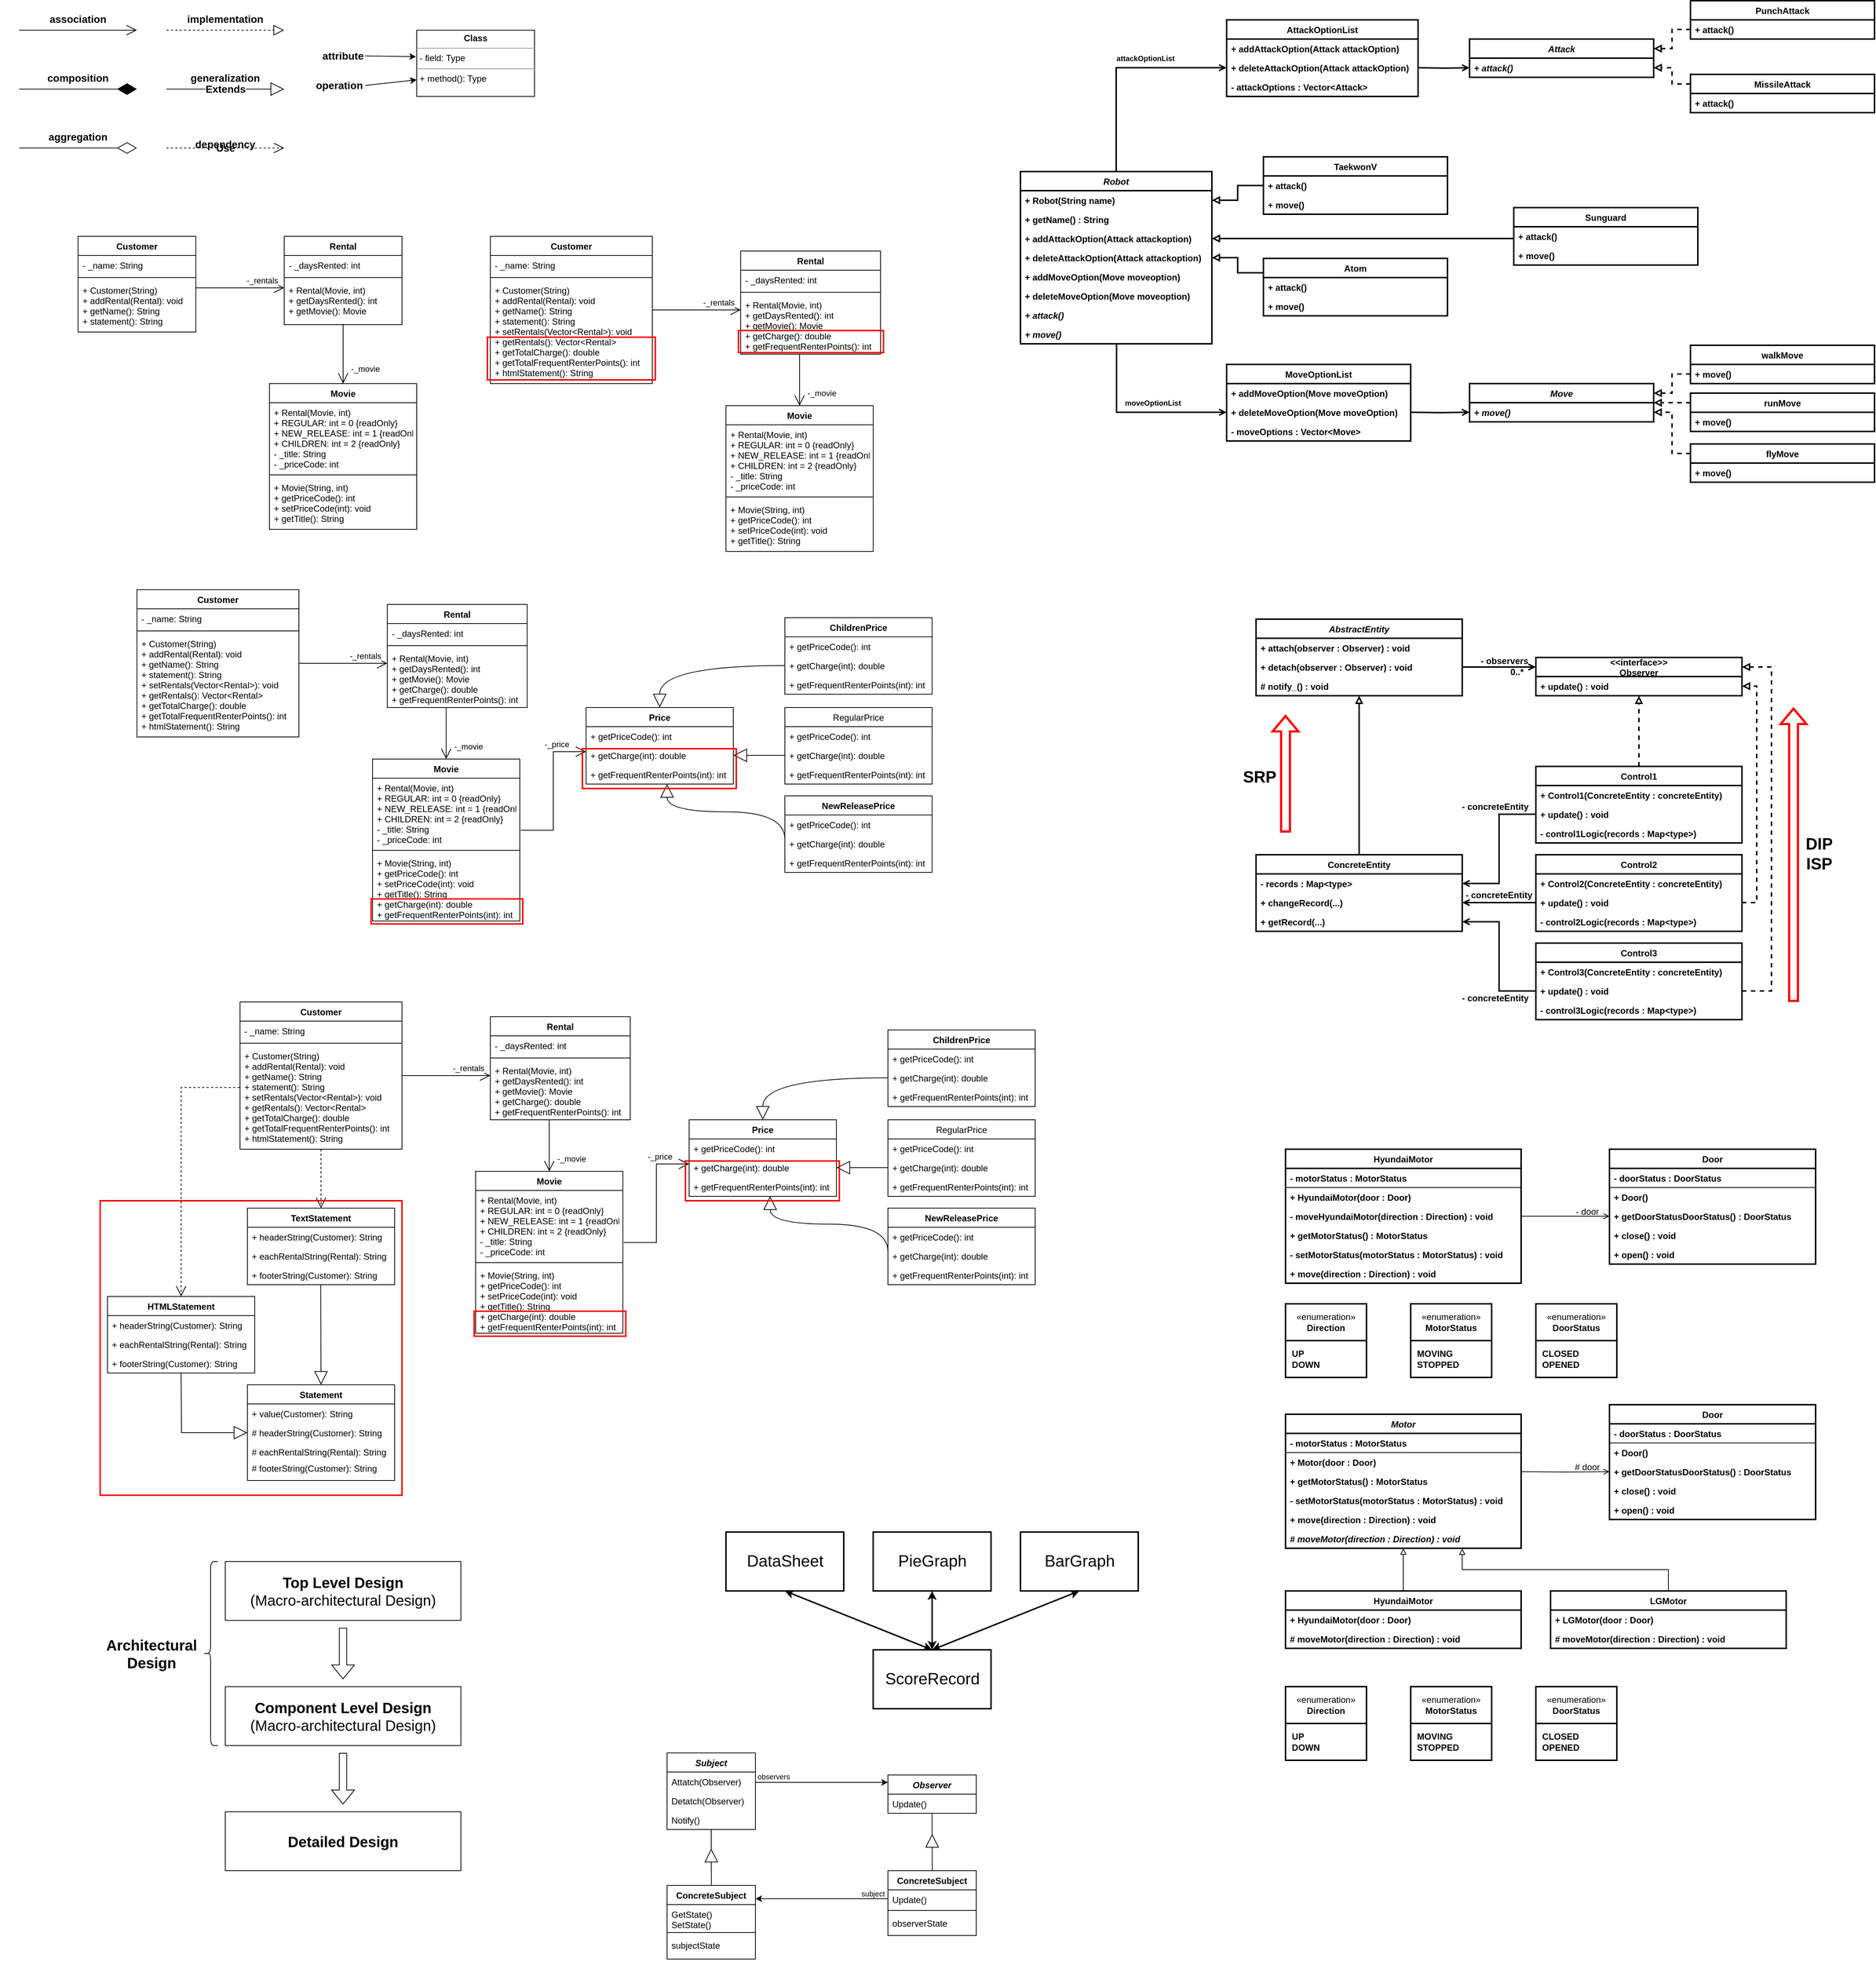 <mxfile version="21.1.2" type="device">
  <diagram name="Page-1" id="xjZvKfOel7peh5mD1noz">
    <mxGraphModel dx="1360" dy="843" grid="1" gridSize="10" guides="1" tooltips="1" connect="1" arrows="1" fold="1" page="1" pageScale="1" pageWidth="850" pageHeight="1100" math="0" shadow="0">
      <root>
        <mxCell id="0" />
        <mxCell id="1" parent="0" />
        <mxCell id="O-6mFqRPEfm9RQHit08T-2" value="" style="rounded=0;whiteSpace=wrap;html=1;fontColor=#000000;fillColor=none;strokeColor=#FF0000;strokeWidth=2;" parent="1" vertex="1">
          <mxGeometry x="150" y="2230" width="410" height="400" as="geometry" />
        </mxCell>
        <mxCell id="PV1EFJcUjrgo-LFW3s-f-2" value="" style="endArrow=open;endFill=1;endSize=12;html=1;rounded=0;fontStyle=1;fontSize=14;" parent="1" edge="1">
          <mxGeometry width="160" relative="1" as="geometry">
            <mxPoint x="40" y="640" as="sourcePoint" />
            <mxPoint x="200" y="640" as="targetPoint" />
          </mxGeometry>
        </mxCell>
        <mxCell id="PV1EFJcUjrgo-LFW3s-f-3" value="association" style="text;html=1;strokeColor=none;fillColor=none;align=center;verticalAlign=middle;whiteSpace=wrap;rounded=0;fontStyle=1;fontSize=14;" parent="1" vertex="1">
          <mxGeometry x="40" y="610" width="160" height="30" as="geometry" />
        </mxCell>
        <mxCell id="PV1EFJcUjrgo-LFW3s-f-4" value="" style="endArrow=diamondThin;endFill=1;endSize=24;html=1;rounded=0;fontStyle=1;fontSize=14;" parent="1" edge="1">
          <mxGeometry width="160" relative="1" as="geometry">
            <mxPoint x="40" y="720" as="sourcePoint" />
            <mxPoint x="200" y="720" as="targetPoint" />
          </mxGeometry>
        </mxCell>
        <mxCell id="PV1EFJcUjrgo-LFW3s-f-5" value="composition" style="text;html=1;strokeColor=none;fillColor=none;align=center;verticalAlign=middle;whiteSpace=wrap;rounded=0;fontStyle=1;fontSize=14;" parent="1" vertex="1">
          <mxGeometry x="40" y="690" width="160" height="30" as="geometry" />
        </mxCell>
        <mxCell id="PV1EFJcUjrgo-LFW3s-f-6" value="" style="endArrow=diamondThin;endFill=0;endSize=24;html=1;rounded=0;fontStyle=1;fontSize=14;" parent="1" edge="1">
          <mxGeometry width="160" relative="1" as="geometry">
            <mxPoint x="40" y="800" as="sourcePoint" />
            <mxPoint x="200" y="800" as="targetPoint" />
          </mxGeometry>
        </mxCell>
        <mxCell id="PV1EFJcUjrgo-LFW3s-f-7" value="aggregation" style="text;html=1;strokeColor=none;fillColor=none;align=center;verticalAlign=middle;whiteSpace=wrap;rounded=0;fontStyle=1;fontSize=14;" parent="1" vertex="1">
          <mxGeometry x="40" y="770" width="160" height="30" as="geometry" />
        </mxCell>
        <mxCell id="PV1EFJcUjrgo-LFW3s-f-8" value="" style="endArrow=block;dashed=1;endFill=0;endSize=12;html=1;rounded=0;fontStyle=1;fontSize=14;" parent="1" edge="1">
          <mxGeometry width="160" relative="1" as="geometry">
            <mxPoint x="240" y="640" as="sourcePoint" />
            <mxPoint x="400" y="640" as="targetPoint" />
          </mxGeometry>
        </mxCell>
        <mxCell id="PV1EFJcUjrgo-LFW3s-f-9" value="implementation" style="text;html=1;strokeColor=none;fillColor=none;align=center;verticalAlign=middle;whiteSpace=wrap;rounded=0;fontStyle=1;fontSize=14;" parent="1" vertex="1">
          <mxGeometry x="240" y="610" width="160" height="30" as="geometry" />
        </mxCell>
        <mxCell id="PV1EFJcUjrgo-LFW3s-f-10" value="Extends" style="endArrow=block;endSize=16;endFill=0;html=1;rounded=0;fontStyle=1;fontSize=14;" parent="1" edge="1">
          <mxGeometry width="160" relative="1" as="geometry">
            <mxPoint x="240" y="720" as="sourcePoint" />
            <mxPoint x="400" y="720" as="targetPoint" />
          </mxGeometry>
        </mxCell>
        <mxCell id="PV1EFJcUjrgo-LFW3s-f-11" value="generalization" style="text;html=1;strokeColor=none;fillColor=none;align=center;verticalAlign=middle;whiteSpace=wrap;rounded=0;fontStyle=1;fontSize=14;" parent="1" vertex="1">
          <mxGeometry x="240" y="690" width="160" height="30" as="geometry" />
        </mxCell>
        <mxCell id="PV1EFJcUjrgo-LFW3s-f-12" value="Use" style="endArrow=open;endSize=12;dashed=1;html=1;rounded=0;fontStyle=1;fontSize=14;" parent="1" edge="1">
          <mxGeometry width="160" relative="1" as="geometry">
            <mxPoint x="240" y="800" as="sourcePoint" />
            <mxPoint x="400" y="800" as="targetPoint" />
          </mxGeometry>
        </mxCell>
        <mxCell id="PV1EFJcUjrgo-LFW3s-f-13" value="dependency" style="text;html=1;strokeColor=none;fillColor=none;align=center;verticalAlign=middle;whiteSpace=wrap;rounded=0;fontStyle=1;fontSize=14;" parent="1" vertex="1">
          <mxGeometry x="240" y="780" width="160" height="30" as="geometry" />
        </mxCell>
        <mxCell id="PV1EFJcUjrgo-LFW3s-f-18" value="&lt;p style=&quot;margin:0px;margin-top:4px;text-align:center;&quot;&gt;&lt;b&gt;Class&lt;/b&gt;&lt;/p&gt;&lt;hr size=&quot;1&quot;&gt;&lt;p style=&quot;margin:0px;margin-left:4px;&quot;&gt;- field: Type&lt;/p&gt;&lt;hr size=&quot;1&quot;&gt;&lt;p style=&quot;margin:0px;margin-left:4px;&quot;&gt;+ method(): Type&lt;/p&gt;" style="verticalAlign=top;align=left;overflow=fill;fontSize=12;fontFamily=Helvetica;html=1;" parent="1" vertex="1">
          <mxGeometry x="580" y="640" width="160" height="90" as="geometry" />
        </mxCell>
        <mxCell id="PV1EFJcUjrgo-LFW3s-f-19" value="" style="endArrow=classic;html=1;rounded=0;entryX=-0.006;entryY=0.4;entryDx=0;entryDy=0;entryPerimeter=0;exitX=1;exitY=0.5;exitDx=0;exitDy=0;" parent="1" source="PV1EFJcUjrgo-LFW3s-f-20" target="PV1EFJcUjrgo-LFW3s-f-18" edge="1">
          <mxGeometry width="50" height="50" relative="1" as="geometry">
            <mxPoint x="510" y="674.5" as="sourcePoint" />
            <mxPoint x="560" y="674.5" as="targetPoint" />
          </mxGeometry>
        </mxCell>
        <mxCell id="PV1EFJcUjrgo-LFW3s-f-20" value="attribute" style="text;html=1;strokeColor=none;fillColor=none;align=center;verticalAlign=middle;whiteSpace=wrap;rounded=0;fontStyle=1;fontSize=14;" parent="1" vertex="1">
          <mxGeometry x="450" y="660" width="60" height="30" as="geometry" />
        </mxCell>
        <mxCell id="PV1EFJcUjrgo-LFW3s-f-21" value="" style="endArrow=classic;html=1;rounded=0;entryX=0;entryY=0.75;entryDx=0;entryDy=0;exitX=1;exitY=0.5;exitDx=0;exitDy=0;" parent="1" source="PV1EFJcUjrgo-LFW3s-f-22" target="PV1EFJcUjrgo-LFW3s-f-18" edge="1">
          <mxGeometry width="50" height="50" relative="1" as="geometry">
            <mxPoint x="500" y="714.5" as="sourcePoint" />
            <mxPoint x="569.04" y="716" as="targetPoint" />
          </mxGeometry>
        </mxCell>
        <mxCell id="PV1EFJcUjrgo-LFW3s-f-22" value="operation" style="text;html=1;strokeColor=none;fillColor=none;align=center;verticalAlign=middle;whiteSpace=wrap;rounded=0;fontStyle=1;fontSize=14;" parent="1" vertex="1">
          <mxGeometry x="440" y="700" width="70" height="30" as="geometry" />
        </mxCell>
        <mxCell id="R69NQJKKHj9QpN-TUXng-1" value="Customer" style="swimlane;fontStyle=1;align=center;verticalAlign=top;childLayout=stackLayout;horizontal=1;startSize=26;horizontalStack=0;resizeParent=1;resizeParentMax=0;resizeLast=0;collapsible=1;marginBottom=0;" parent="1" vertex="1">
          <mxGeometry x="120" y="920" width="160" height="130" as="geometry" />
        </mxCell>
        <mxCell id="R69NQJKKHj9QpN-TUXng-2" value="- _name: String" style="text;strokeColor=none;fillColor=none;align=left;verticalAlign=top;spacingLeft=4;spacingRight=4;overflow=hidden;rotatable=0;points=[[0,0.5],[1,0.5]];portConstraint=eastwest;" parent="R69NQJKKHj9QpN-TUXng-1" vertex="1">
          <mxGeometry y="26" width="160" height="26" as="geometry" />
        </mxCell>
        <mxCell id="R69NQJKKHj9QpN-TUXng-3" value="" style="line;strokeWidth=1;fillColor=none;align=left;verticalAlign=middle;spacingTop=-1;spacingLeft=3;spacingRight=3;rotatable=0;labelPosition=right;points=[];portConstraint=eastwest;strokeColor=inherit;" parent="R69NQJKKHj9QpN-TUXng-1" vertex="1">
          <mxGeometry y="52" width="160" height="8" as="geometry" />
        </mxCell>
        <mxCell id="R69NQJKKHj9QpN-TUXng-4" value="+ Customer(String)&#xa;+ addRental(Rental): void&#xa;+ getName(): String&#xa;+ statement(): String" style="text;strokeColor=none;fillColor=none;align=left;verticalAlign=top;spacingLeft=4;spacingRight=4;overflow=hidden;rotatable=0;points=[[0,0.5],[1,0.5]];portConstraint=eastwest;" parent="R69NQJKKHj9QpN-TUXng-1" vertex="1">
          <mxGeometry y="60" width="160" height="70" as="geometry" />
        </mxCell>
        <mxCell id="R69NQJKKHj9QpN-TUXng-5" value="Rental" style="swimlane;fontStyle=1;align=center;verticalAlign=top;childLayout=stackLayout;horizontal=1;startSize=26;horizontalStack=0;resizeParent=1;resizeParentMax=0;resizeLast=0;collapsible=1;marginBottom=0;" parent="1" vertex="1">
          <mxGeometry x="400" y="920" width="160" height="120" as="geometry" />
        </mxCell>
        <mxCell id="R69NQJKKHj9QpN-TUXng-6" value="- _daysRented: int" style="text;strokeColor=none;fillColor=none;align=left;verticalAlign=top;spacingLeft=4;spacingRight=4;overflow=hidden;rotatable=0;points=[[0,0.5],[1,0.5]];portConstraint=eastwest;" parent="R69NQJKKHj9QpN-TUXng-5" vertex="1">
          <mxGeometry y="26" width="160" height="26" as="geometry" />
        </mxCell>
        <mxCell id="R69NQJKKHj9QpN-TUXng-7" value="" style="line;strokeWidth=1;fillColor=none;align=left;verticalAlign=middle;spacingTop=-1;spacingLeft=3;spacingRight=3;rotatable=0;labelPosition=right;points=[];portConstraint=eastwest;strokeColor=inherit;" parent="R69NQJKKHj9QpN-TUXng-5" vertex="1">
          <mxGeometry y="52" width="160" height="8" as="geometry" />
        </mxCell>
        <mxCell id="R69NQJKKHj9QpN-TUXng-8" value="+ Rental(Movie, int)&#xa;+ getDaysRented(): int&#xa;+ getMovie(): Movie" style="text;strokeColor=none;fillColor=none;align=left;verticalAlign=top;spacingLeft=4;spacingRight=4;overflow=hidden;rotatable=0;points=[[0,0.5],[1,0.5]];portConstraint=eastwest;" parent="R69NQJKKHj9QpN-TUXng-5" vertex="1">
          <mxGeometry y="60" width="160" height="60" as="geometry" />
        </mxCell>
        <mxCell id="OQfz_WFB2d55QO-OLQLl-6" value="-_movie" style="endArrow=open;endFill=1;endSize=12;html=1;rounded=0;entryX=0.5;entryY=0;entryDx=0;entryDy=0;" parent="R69NQJKKHj9QpN-TUXng-5" target="OQfz_WFB2d55QO-OLQLl-1" edge="1">
          <mxGeometry x="0.506" y="30" width="160" relative="1" as="geometry">
            <mxPoint x="80" y="119" as="sourcePoint" />
            <mxPoint x="240" y="119" as="targetPoint" />
            <mxPoint as="offset" />
          </mxGeometry>
        </mxCell>
        <mxCell id="OQfz_WFB2d55QO-OLQLl-1" value="Movie" style="swimlane;fontStyle=1;align=center;verticalAlign=top;childLayout=stackLayout;horizontal=1;startSize=26;horizontalStack=0;resizeParent=1;resizeParentMax=0;resizeLast=0;collapsible=1;marginBottom=0;" parent="1" vertex="1">
          <mxGeometry x="380" y="1120" width="200" height="198" as="geometry" />
        </mxCell>
        <mxCell id="OQfz_WFB2d55QO-OLQLl-2" value="+ Rental(Movie, int)&#xa;+ REGULAR: int = 0 {readOnly}&#xa;+ NEW_RELEASE: int = 1 {readOnly}&#xa;+ CHILDREN: int = 2 {readOnly}&#xa;- _title: String&#xa;- _priceCode: int" style="text;strokeColor=none;fillColor=none;align=left;verticalAlign=top;spacingLeft=4;spacingRight=4;overflow=hidden;rotatable=0;points=[[0,0.5],[1,0.5]];portConstraint=eastwest;" parent="OQfz_WFB2d55QO-OLQLl-1" vertex="1">
          <mxGeometry y="26" width="200" height="94" as="geometry" />
        </mxCell>
        <mxCell id="OQfz_WFB2d55QO-OLQLl-3" value="" style="line;strokeWidth=1;fillColor=none;align=left;verticalAlign=middle;spacingTop=-1;spacingLeft=3;spacingRight=3;rotatable=0;labelPosition=right;points=[];portConstraint=eastwest;strokeColor=inherit;" parent="OQfz_WFB2d55QO-OLQLl-1" vertex="1">
          <mxGeometry y="120" width="200" height="8" as="geometry" />
        </mxCell>
        <mxCell id="OQfz_WFB2d55QO-OLQLl-4" value="+ Movie(String, int)&#xa;+ getPriceCode(): int&#xa;+ setPriceCode(int): void&#xa;+ getTitle(): String" style="text;strokeColor=none;fillColor=none;align=left;verticalAlign=top;spacingLeft=4;spacingRight=4;overflow=hidden;rotatable=0;points=[[0,0.5],[1,0.5]];portConstraint=eastwest;" parent="OQfz_WFB2d55QO-OLQLl-1" vertex="1">
          <mxGeometry y="128" width="200" height="70" as="geometry" />
        </mxCell>
        <mxCell id="OQfz_WFB2d55QO-OLQLl-5" value="-_rentals" style="endArrow=open;endFill=1;endSize=12;html=1;rounded=0;" parent="1" edge="1">
          <mxGeometry x="0.5" y="10" width="160" relative="1" as="geometry">
            <mxPoint x="280" y="990" as="sourcePoint" />
            <mxPoint x="400" y="990" as="targetPoint" />
            <mxPoint as="offset" />
          </mxGeometry>
        </mxCell>
        <mxCell id="OQfz_WFB2d55QO-OLQLl-7" value="Customer" style="swimlane;fontStyle=1;align=center;verticalAlign=top;childLayout=stackLayout;horizontal=1;startSize=26;horizontalStack=0;resizeParent=1;resizeParentMax=0;resizeLast=0;collapsible=1;marginBottom=0;" parent="1" vertex="1">
          <mxGeometry x="680" y="920" width="220" height="200" as="geometry" />
        </mxCell>
        <mxCell id="OQfz_WFB2d55QO-OLQLl-8" value="- _name: String" style="text;strokeColor=none;fillColor=none;align=left;verticalAlign=top;spacingLeft=4;spacingRight=4;overflow=hidden;rotatable=0;points=[[0,0.5],[1,0.5]];portConstraint=eastwest;" parent="OQfz_WFB2d55QO-OLQLl-7" vertex="1">
          <mxGeometry y="26" width="220" height="26" as="geometry" />
        </mxCell>
        <mxCell id="OQfz_WFB2d55QO-OLQLl-9" value="" style="line;strokeWidth=1;fillColor=none;align=left;verticalAlign=middle;spacingTop=-1;spacingLeft=3;spacingRight=3;rotatable=0;labelPosition=right;points=[];portConstraint=eastwest;strokeColor=inherit;" parent="OQfz_WFB2d55QO-OLQLl-7" vertex="1">
          <mxGeometry y="52" width="220" height="8" as="geometry" />
        </mxCell>
        <mxCell id="OQfz_WFB2d55QO-OLQLl-10" value="+ Customer(String)&#xa;+ addRental(Rental): void&#xa;+ getName(): String&#xa;+ statement(): String&#xa;+ setRentals(Vector&lt;Rental&gt;): void&#xa;+ getRentals(): Vector&lt;Rental&gt;&#xa;+ getTotalCharge(): double&#xa;+ getTotalFrequentRenterPoints(): int&#xa;+ htmlStatement(): String" style="text;strokeColor=none;fillColor=none;align=left;verticalAlign=top;spacingLeft=4;spacingRight=4;overflow=hidden;rotatable=0;points=[[0,0.5],[1,0.5]];portConstraint=eastwest;fontColor=#000000;" parent="OQfz_WFB2d55QO-OLQLl-7" vertex="1">
          <mxGeometry y="60" width="220" height="140" as="geometry" />
        </mxCell>
        <mxCell id="OQfz_WFB2d55QO-OLQLl-11" value="Rental" style="swimlane;fontStyle=1;align=center;verticalAlign=top;childLayout=stackLayout;horizontal=1;startSize=26;horizontalStack=0;resizeParent=1;resizeParentMax=0;resizeLast=0;collapsible=1;marginBottom=0;" parent="1" vertex="1">
          <mxGeometry x="1020" y="940" width="190" height="140" as="geometry" />
        </mxCell>
        <mxCell id="OQfz_WFB2d55QO-OLQLl-12" value="- _daysRented: int" style="text;strokeColor=none;fillColor=none;align=left;verticalAlign=top;spacingLeft=4;spacingRight=4;overflow=hidden;rotatable=0;points=[[0,0.5],[1,0.5]];portConstraint=eastwest;" parent="OQfz_WFB2d55QO-OLQLl-11" vertex="1">
          <mxGeometry y="26" width="190" height="26" as="geometry" />
        </mxCell>
        <mxCell id="OQfz_WFB2d55QO-OLQLl-13" value="" style="line;strokeWidth=1;fillColor=none;align=left;verticalAlign=middle;spacingTop=-1;spacingLeft=3;spacingRight=3;rotatable=0;labelPosition=right;points=[];portConstraint=eastwest;strokeColor=inherit;" parent="OQfz_WFB2d55QO-OLQLl-11" vertex="1">
          <mxGeometry y="52" width="190" height="8" as="geometry" />
        </mxCell>
        <mxCell id="OQfz_WFB2d55QO-OLQLl-14" value="+ Rental(Movie, int)&#xa;+ getDaysRented(): int&#xa;+ getMovie(): Movie&#xa;+ getCharge(): double&#xa;+ getFrequentRenterPoints(): int" style="text;strokeColor=none;fillColor=none;align=left;verticalAlign=top;spacingLeft=4;spacingRight=4;overflow=hidden;rotatable=0;points=[[0,0.5],[1,0.5]];portConstraint=eastwest;" parent="OQfz_WFB2d55QO-OLQLl-11" vertex="1">
          <mxGeometry y="60" width="190" height="80" as="geometry" />
        </mxCell>
        <mxCell id="OQfz_WFB2d55QO-OLQLl-15" value="-_movie" style="endArrow=open;endFill=1;endSize=12;html=1;rounded=0;entryX=0.5;entryY=0;entryDx=0;entryDy=0;" parent="OQfz_WFB2d55QO-OLQLl-11" target="OQfz_WFB2d55QO-OLQLl-16" edge="1">
          <mxGeometry x="0.506" y="30" width="160" relative="1" as="geometry">
            <mxPoint x="80" y="140" as="sourcePoint" />
            <mxPoint x="240" y="119" as="targetPoint" />
            <mxPoint as="offset" />
          </mxGeometry>
        </mxCell>
        <mxCell id="OQfz_WFB2d55QO-OLQLl-16" value="Movie" style="swimlane;fontStyle=1;align=center;verticalAlign=top;childLayout=stackLayout;horizontal=1;startSize=26;horizontalStack=0;resizeParent=1;resizeParentMax=0;resizeLast=0;collapsible=1;marginBottom=0;" parent="1" vertex="1">
          <mxGeometry x="1000" y="1150" width="200" height="198" as="geometry" />
        </mxCell>
        <mxCell id="OQfz_WFB2d55QO-OLQLl-17" value="+ Rental(Movie, int)&#xa;+ REGULAR: int = 0 {readOnly}&#xa;+ NEW_RELEASE: int = 1 {readOnly}&#xa;+ CHILDREN: int = 2 {readOnly}&#xa;- _title: String&#xa;- _priceCode: int" style="text;strokeColor=none;fillColor=none;align=left;verticalAlign=top;spacingLeft=4;spacingRight=4;overflow=hidden;rotatable=0;points=[[0,0.5],[1,0.5]];portConstraint=eastwest;" parent="OQfz_WFB2d55QO-OLQLl-16" vertex="1">
          <mxGeometry y="26" width="200" height="94" as="geometry" />
        </mxCell>
        <mxCell id="OQfz_WFB2d55QO-OLQLl-18" value="" style="line;strokeWidth=1;fillColor=none;align=left;verticalAlign=middle;spacingTop=-1;spacingLeft=3;spacingRight=3;rotatable=0;labelPosition=right;points=[];portConstraint=eastwest;strokeColor=inherit;" parent="OQfz_WFB2d55QO-OLQLl-16" vertex="1">
          <mxGeometry y="120" width="200" height="8" as="geometry" />
        </mxCell>
        <mxCell id="OQfz_WFB2d55QO-OLQLl-19" value="+ Movie(String, int)&#xa;+ getPriceCode(): int&#xa;+ setPriceCode(int): void&#xa;+ getTitle(): String" style="text;strokeColor=none;fillColor=none;align=left;verticalAlign=top;spacingLeft=4;spacingRight=4;overflow=hidden;rotatable=0;points=[[0,0.5],[1,0.5]];portConstraint=eastwest;" parent="OQfz_WFB2d55QO-OLQLl-16" vertex="1">
          <mxGeometry y="128" width="200" height="70" as="geometry" />
        </mxCell>
        <mxCell id="OQfz_WFB2d55QO-OLQLl-20" value="-_rentals" style="endArrow=open;endFill=1;endSize=12;html=1;rounded=0;" parent="1" edge="1">
          <mxGeometry x="0.5" y="10" width="160" relative="1" as="geometry">
            <mxPoint x="900" y="1020" as="sourcePoint" />
            <mxPoint x="1020" y="1020" as="targetPoint" />
            <mxPoint as="offset" />
          </mxGeometry>
        </mxCell>
        <mxCell id="OQfz_WFB2d55QO-OLQLl-21" value="" style="rounded=0;whiteSpace=wrap;html=1;fontColor=#000000;fillColor=none;strokeColor=#FF0000;strokeWidth=2;" parent="1" vertex="1">
          <mxGeometry x="676" y="1057" width="228" height="58" as="geometry" />
        </mxCell>
        <mxCell id="UCq6OeMAjsQIkMiQeq0x-2" value="" style="rounded=0;whiteSpace=wrap;html=1;fontColor=#000000;fillColor=none;strokeColor=#FF0000;strokeWidth=2;" parent="1" vertex="1">
          <mxGeometry x="1017" y="1048" width="197" height="30" as="geometry" />
        </mxCell>
        <mxCell id="UCq6OeMAjsQIkMiQeq0x-3" value="Customer" style="swimlane;fontStyle=1;align=center;verticalAlign=top;childLayout=stackLayout;horizontal=1;startSize=26;horizontalStack=0;resizeParent=1;resizeParentMax=0;resizeLast=0;collapsible=1;marginBottom=0;" parent="1" vertex="1">
          <mxGeometry x="200" y="1400" width="220" height="200" as="geometry" />
        </mxCell>
        <mxCell id="UCq6OeMAjsQIkMiQeq0x-4" value="- _name: String" style="text;strokeColor=none;fillColor=none;align=left;verticalAlign=top;spacingLeft=4;spacingRight=4;overflow=hidden;rotatable=0;points=[[0,0.5],[1,0.5]];portConstraint=eastwest;" parent="UCq6OeMAjsQIkMiQeq0x-3" vertex="1">
          <mxGeometry y="26" width="220" height="26" as="geometry" />
        </mxCell>
        <mxCell id="UCq6OeMAjsQIkMiQeq0x-5" value="" style="line;strokeWidth=1;fillColor=none;align=left;verticalAlign=middle;spacingTop=-1;spacingLeft=3;spacingRight=3;rotatable=0;labelPosition=right;points=[];portConstraint=eastwest;strokeColor=inherit;" parent="UCq6OeMAjsQIkMiQeq0x-3" vertex="1">
          <mxGeometry y="52" width="220" height="8" as="geometry" />
        </mxCell>
        <mxCell id="UCq6OeMAjsQIkMiQeq0x-6" value="+ Customer(String)&#xa;+ addRental(Rental): void&#xa;+ getName(): String&#xa;+ statement(): String&#xa;+ setRentals(Vector&lt;Rental&gt;): void&#xa;+ getRentals(): Vector&lt;Rental&gt;&#xa;+ getTotalCharge(): double&#xa;+ getTotalFrequentRenterPoints(): int&#xa;+ htmlStatement(): String" style="text;strokeColor=none;fillColor=none;align=left;verticalAlign=top;spacingLeft=4;spacingRight=4;overflow=hidden;rotatable=0;points=[[0,0.5],[1,0.5]];portConstraint=eastwest;fontColor=#000000;" parent="UCq6OeMAjsQIkMiQeq0x-3" vertex="1">
          <mxGeometry y="60" width="220" height="140" as="geometry" />
        </mxCell>
        <mxCell id="UCq6OeMAjsQIkMiQeq0x-7" value="Rental" style="swimlane;fontStyle=1;align=center;verticalAlign=top;childLayout=stackLayout;horizontal=1;startSize=26;horizontalStack=0;resizeParent=1;resizeParentMax=0;resizeLast=0;collapsible=1;marginBottom=0;" parent="1" vertex="1">
          <mxGeometry x="540" y="1420" width="190" height="140" as="geometry" />
        </mxCell>
        <mxCell id="UCq6OeMAjsQIkMiQeq0x-8" value="- _daysRented: int" style="text;strokeColor=none;fillColor=none;align=left;verticalAlign=top;spacingLeft=4;spacingRight=4;overflow=hidden;rotatable=0;points=[[0,0.5],[1,0.5]];portConstraint=eastwest;" parent="UCq6OeMAjsQIkMiQeq0x-7" vertex="1">
          <mxGeometry y="26" width="190" height="26" as="geometry" />
        </mxCell>
        <mxCell id="UCq6OeMAjsQIkMiQeq0x-9" value="" style="line;strokeWidth=1;fillColor=none;align=left;verticalAlign=middle;spacingTop=-1;spacingLeft=3;spacingRight=3;rotatable=0;labelPosition=right;points=[];portConstraint=eastwest;strokeColor=inherit;" parent="UCq6OeMAjsQIkMiQeq0x-7" vertex="1">
          <mxGeometry y="52" width="190" height="8" as="geometry" />
        </mxCell>
        <mxCell id="UCq6OeMAjsQIkMiQeq0x-10" value="+ Rental(Movie, int)&#xa;+ getDaysRented(): int&#xa;+ getMovie(): Movie&#xa;+ getCharge(): double&#xa;+ getFrequentRenterPoints(): int" style="text;strokeColor=none;fillColor=none;align=left;verticalAlign=top;spacingLeft=4;spacingRight=4;overflow=hidden;rotatable=0;points=[[0,0.5],[1,0.5]];portConstraint=eastwest;" parent="UCq6OeMAjsQIkMiQeq0x-7" vertex="1">
          <mxGeometry y="60" width="190" height="80" as="geometry" />
        </mxCell>
        <mxCell id="UCq6OeMAjsQIkMiQeq0x-11" value="-_movie" style="endArrow=open;endFill=1;endSize=12;html=1;rounded=0;entryX=0.5;entryY=0;entryDx=0;entryDy=0;" parent="UCq6OeMAjsQIkMiQeq0x-7" target="UCq6OeMAjsQIkMiQeq0x-12" edge="1">
          <mxGeometry x="0.506" y="30" width="160" relative="1" as="geometry">
            <mxPoint x="80" y="140" as="sourcePoint" />
            <mxPoint x="240" y="119" as="targetPoint" />
            <mxPoint as="offset" />
          </mxGeometry>
        </mxCell>
        <mxCell id="UCq6OeMAjsQIkMiQeq0x-12" value="Movie" style="swimlane;fontStyle=1;align=center;verticalAlign=top;childLayout=stackLayout;horizontal=1;startSize=26;horizontalStack=0;resizeParent=1;resizeParentMax=0;resizeLast=0;collapsible=1;marginBottom=0;" parent="1" vertex="1">
          <mxGeometry x="520" y="1630" width="200" height="220" as="geometry" />
        </mxCell>
        <mxCell id="UCq6OeMAjsQIkMiQeq0x-13" value="+ Rental(Movie, int)&#xa;+ REGULAR: int = 0 {readOnly}&#xa;+ NEW_RELEASE: int = 1 {readOnly}&#xa;+ CHILDREN: int = 2 {readOnly}&#xa;- _title: String&#xa;- _priceCode: int" style="text;strokeColor=none;fillColor=none;align=left;verticalAlign=top;spacingLeft=4;spacingRight=4;overflow=hidden;rotatable=0;points=[[0,0.5],[1,0.5]];portConstraint=eastwest;" parent="UCq6OeMAjsQIkMiQeq0x-12" vertex="1">
          <mxGeometry y="26" width="200" height="94" as="geometry" />
        </mxCell>
        <mxCell id="UCq6OeMAjsQIkMiQeq0x-14" value="" style="line;strokeWidth=1;fillColor=none;align=left;verticalAlign=middle;spacingTop=-1;spacingLeft=3;spacingRight=3;rotatable=0;labelPosition=right;points=[];portConstraint=eastwest;strokeColor=inherit;" parent="UCq6OeMAjsQIkMiQeq0x-12" vertex="1">
          <mxGeometry y="120" width="200" height="8" as="geometry" />
        </mxCell>
        <mxCell id="UCq6OeMAjsQIkMiQeq0x-15" value="+ Movie(String, int)&#xa;+ getPriceCode(): int&#xa;+ setPriceCode(int): void&#xa;+ getTitle(): String&#xa;+ getCharge(int): double&#xa;+ getFrequentRenterPoints(int): int" style="text;strokeColor=none;fillColor=none;align=left;verticalAlign=top;spacingLeft=4;spacingRight=4;overflow=hidden;rotatable=0;points=[[0,0.5],[1,0.5]];portConstraint=eastwest;" parent="UCq6OeMAjsQIkMiQeq0x-12" vertex="1">
          <mxGeometry y="128" width="200" height="92" as="geometry" />
        </mxCell>
        <mxCell id="UCq6OeMAjsQIkMiQeq0x-16" value="-_rentals" style="endArrow=open;endFill=1;endSize=12;html=1;rounded=0;" parent="1" edge="1">
          <mxGeometry x="0.5" y="10" width="160" relative="1" as="geometry">
            <mxPoint x="420" y="1500" as="sourcePoint" />
            <mxPoint x="540" y="1500" as="targetPoint" />
            <mxPoint as="offset" />
          </mxGeometry>
        </mxCell>
        <mxCell id="UCq6OeMAjsQIkMiQeq0x-19" value="" style="rounded=0;whiteSpace=wrap;html=1;fontColor=#000000;fillColor=none;strokeColor=#FF0000;strokeWidth=2;" parent="1" vertex="1">
          <mxGeometry x="518" y="1820" width="206" height="34" as="geometry" />
        </mxCell>
        <mxCell id="UCq6OeMAjsQIkMiQeq0x-24" value="Price" style="swimlane;fontStyle=1;childLayout=stackLayout;horizontal=1;startSize=26;fillColor=none;horizontalStack=0;resizeParent=1;resizeParentMax=0;resizeLast=0;collapsible=1;marginBottom=0;strokeColor=#000000;strokeWidth=1;" parent="1" vertex="1">
          <mxGeometry x="810" y="1560" width="200" height="104" as="geometry" />
        </mxCell>
        <mxCell id="UCq6OeMAjsQIkMiQeq0x-25" value="+ getPriceCode(): int" style="text;strokeColor=none;fillColor=none;align=left;verticalAlign=top;spacingLeft=4;spacingRight=4;overflow=hidden;rotatable=0;points=[[0,0.5],[1,0.5]];portConstraint=eastwest;" parent="UCq6OeMAjsQIkMiQeq0x-24" vertex="1">
          <mxGeometry y="26" width="200" height="26" as="geometry" />
        </mxCell>
        <mxCell id="UCq6OeMAjsQIkMiQeq0x-26" value="+ getCharge(int): double" style="text;strokeColor=none;fillColor=none;align=left;verticalAlign=top;spacingLeft=4;spacingRight=4;overflow=hidden;rotatable=0;points=[[0,0.5],[1,0.5]];portConstraint=eastwest;" parent="UCq6OeMAjsQIkMiQeq0x-24" vertex="1">
          <mxGeometry y="52" width="200" height="26" as="geometry" />
        </mxCell>
        <mxCell id="UCq6OeMAjsQIkMiQeq0x-27" value="+ getFrequentRenterPoints(int): int" style="text;strokeColor=none;fillColor=none;align=left;verticalAlign=top;spacingLeft=4;spacingRight=4;overflow=hidden;rotatable=0;points=[[0,0.5],[1,0.5]];portConstraint=eastwest;" parent="UCq6OeMAjsQIkMiQeq0x-24" vertex="1">
          <mxGeometry y="78" width="200" height="26" as="geometry" />
        </mxCell>
        <mxCell id="UCq6OeMAjsQIkMiQeq0x-28" value="ChildrenPrice" style="swimlane;fontStyle=1;childLayout=stackLayout;horizontal=1;startSize=26;fillColor=none;horizontalStack=0;resizeParent=1;resizeParentMax=0;resizeLast=0;collapsible=1;marginBottom=0;strokeColor=#000000;strokeWidth=1;" parent="1" vertex="1">
          <mxGeometry x="1080" y="1438" width="200" height="104" as="geometry" />
        </mxCell>
        <mxCell id="UCq6OeMAjsQIkMiQeq0x-29" value="+ getPriceCode(): int" style="text;strokeColor=none;fillColor=none;align=left;verticalAlign=top;spacingLeft=4;spacingRight=4;overflow=hidden;rotatable=0;points=[[0,0.5],[1,0.5]];portConstraint=eastwest;" parent="UCq6OeMAjsQIkMiQeq0x-28" vertex="1">
          <mxGeometry y="26" width="200" height="26" as="geometry" />
        </mxCell>
        <mxCell id="UCq6OeMAjsQIkMiQeq0x-30" value="+ getCharge(int): double" style="text;strokeColor=none;fillColor=none;align=left;verticalAlign=top;spacingLeft=4;spacingRight=4;overflow=hidden;rotatable=0;points=[[0,0.5],[1,0.5]];portConstraint=eastwest;" parent="UCq6OeMAjsQIkMiQeq0x-28" vertex="1">
          <mxGeometry y="52" width="200" height="26" as="geometry" />
        </mxCell>
        <mxCell id="UCq6OeMAjsQIkMiQeq0x-31" value="+ getFrequentRenterPoints(int): int" style="text;strokeColor=none;fillColor=none;align=left;verticalAlign=top;spacingLeft=4;spacingRight=4;overflow=hidden;rotatable=0;points=[[0,0.5],[1,0.5]];portConstraint=eastwest;" parent="UCq6OeMAjsQIkMiQeq0x-28" vertex="1">
          <mxGeometry y="78" width="200" height="26" as="geometry" />
        </mxCell>
        <mxCell id="UCq6OeMAjsQIkMiQeq0x-32" value="RegularPrice" style="swimlane;fontStyle=0;childLayout=stackLayout;horizontal=1;startSize=26;fillColor=none;horizontalStack=0;resizeParent=1;resizeParentMax=0;resizeLast=0;collapsible=1;marginBottom=0;strokeColor=#000000;strokeWidth=1;" parent="1" vertex="1">
          <mxGeometry x="1080" y="1560" width="200" height="104" as="geometry" />
        </mxCell>
        <mxCell id="UCq6OeMAjsQIkMiQeq0x-33" value="+ getPriceCode(): int" style="text;strokeColor=none;fillColor=none;align=left;verticalAlign=top;spacingLeft=4;spacingRight=4;overflow=hidden;rotatable=0;points=[[0,0.5],[1,0.5]];portConstraint=eastwest;" parent="UCq6OeMAjsQIkMiQeq0x-32" vertex="1">
          <mxGeometry y="26" width="200" height="26" as="geometry" />
        </mxCell>
        <mxCell id="UCq6OeMAjsQIkMiQeq0x-34" value="+ getCharge(int): double" style="text;strokeColor=none;fillColor=none;align=left;verticalAlign=top;spacingLeft=4;spacingRight=4;overflow=hidden;rotatable=0;points=[[0,0.5],[1,0.5]];portConstraint=eastwest;" parent="UCq6OeMAjsQIkMiQeq0x-32" vertex="1">
          <mxGeometry y="52" width="200" height="26" as="geometry" />
        </mxCell>
        <mxCell id="UCq6OeMAjsQIkMiQeq0x-35" value="+ getFrequentRenterPoints(int): int" style="text;strokeColor=none;fillColor=none;align=left;verticalAlign=top;spacingLeft=4;spacingRight=4;overflow=hidden;rotatable=0;points=[[0,0.5],[1,0.5]];portConstraint=eastwest;" parent="UCq6OeMAjsQIkMiQeq0x-32" vertex="1">
          <mxGeometry y="78" width="200" height="26" as="geometry" />
        </mxCell>
        <mxCell id="UCq6OeMAjsQIkMiQeq0x-36" value="NewReleasePrice" style="swimlane;fontStyle=1;childLayout=stackLayout;horizontal=1;startSize=26;fillColor=none;horizontalStack=0;resizeParent=1;resizeParentMax=0;resizeLast=0;collapsible=1;marginBottom=0;strokeColor=#000000;strokeWidth=1;" parent="1" vertex="1">
          <mxGeometry x="1080" y="1680" width="200" height="104" as="geometry" />
        </mxCell>
        <mxCell id="UCq6OeMAjsQIkMiQeq0x-37" value="+ getPriceCode(): int" style="text;strokeColor=none;fillColor=none;align=left;verticalAlign=top;spacingLeft=4;spacingRight=4;overflow=hidden;rotatable=0;points=[[0,0.5],[1,0.5]];portConstraint=eastwest;" parent="UCq6OeMAjsQIkMiQeq0x-36" vertex="1">
          <mxGeometry y="26" width="200" height="26" as="geometry" />
        </mxCell>
        <mxCell id="UCq6OeMAjsQIkMiQeq0x-38" value="+ getCharge(int): double" style="text;strokeColor=none;fillColor=none;align=left;verticalAlign=top;spacingLeft=4;spacingRight=4;overflow=hidden;rotatable=0;points=[[0,0.5],[1,0.5]];portConstraint=eastwest;" parent="UCq6OeMAjsQIkMiQeq0x-36" vertex="1">
          <mxGeometry y="52" width="200" height="26" as="geometry" />
        </mxCell>
        <mxCell id="UCq6OeMAjsQIkMiQeq0x-39" value="+ getFrequentRenterPoints(int): int" style="text;strokeColor=none;fillColor=none;align=left;verticalAlign=top;spacingLeft=4;spacingRight=4;overflow=hidden;rotatable=0;points=[[0,0.5],[1,0.5]];portConstraint=eastwest;" parent="UCq6OeMAjsQIkMiQeq0x-36" vertex="1">
          <mxGeometry y="78" width="200" height="26" as="geometry" />
        </mxCell>
        <mxCell id="UCq6OeMAjsQIkMiQeq0x-40" value="" style="endArrow=block;endSize=16;endFill=0;html=1;rounded=0;entryX=0.5;entryY=0;entryDx=0;entryDy=0;exitX=0;exitY=0.5;exitDx=0;exitDy=0;edgeStyle=orthogonalEdgeStyle;curved=1;" parent="1" source="UCq6OeMAjsQIkMiQeq0x-30" target="UCq6OeMAjsQIkMiQeq0x-24" edge="1">
          <mxGeometry x="0.375" y="90" width="160" relative="1" as="geometry">
            <mxPoint x="920" y="1489.5" as="sourcePoint" />
            <mxPoint x="1080" y="1489.5" as="targetPoint" />
            <mxPoint as="offset" />
          </mxGeometry>
        </mxCell>
        <mxCell id="UCq6OeMAjsQIkMiQeq0x-42" value="" style="endArrow=block;endSize=16;endFill=0;html=1;rounded=0;curved=1;exitX=0;exitY=0.5;exitDx=0;exitDy=0;entryX=1;entryY=0.5;entryDx=0;entryDy=0;" parent="1" source="UCq6OeMAjsQIkMiQeq0x-34" target="UCq6OeMAjsQIkMiQeq0x-26" edge="1">
          <mxGeometry x="0.143" y="-65" width="160" relative="1" as="geometry">
            <mxPoint x="820" y="1800" as="sourcePoint" />
            <mxPoint x="980" y="1800" as="targetPoint" />
            <mxPoint as="offset" />
          </mxGeometry>
        </mxCell>
        <mxCell id="UCq6OeMAjsQIkMiQeq0x-43" value="" style="endArrow=block;endSize=16;endFill=0;html=1;rounded=0;exitX=0;exitY=0.5;exitDx=0;exitDy=0;entryX=0.55;entryY=0.997;entryDx=0;entryDy=0;entryPerimeter=0;edgeStyle=orthogonalEdgeStyle;curved=1;" parent="1" target="UCq6OeMAjsQIkMiQeq0x-27" edge="1">
          <mxGeometry x="0.143" y="-65" width="160" relative="1" as="geometry">
            <mxPoint x="1080" y="1739.5" as="sourcePoint" />
            <mxPoint x="1010" y="1739.5" as="targetPoint" />
            <mxPoint as="offset" />
          </mxGeometry>
        </mxCell>
        <mxCell id="z5FjlhwpFLuzclh5f7W9-3" value="-_price" style="endArrow=open;endFill=1;endSize=12;html=1;rounded=0;exitX=1.006;exitY=0.753;exitDx=0;exitDy=0;exitPerimeter=0;edgeStyle=elbowEdgeStyle;" parent="1" source="UCq6OeMAjsQIkMiQeq0x-13" edge="1">
          <mxGeometry x="0.591" y="10" width="160" relative="1" as="geometry">
            <mxPoint x="690" y="1620" as="sourcePoint" />
            <mxPoint x="810" y="1620" as="targetPoint" />
            <mxPoint as="offset" />
          </mxGeometry>
        </mxCell>
        <mxCell id="z5FjlhwpFLuzclh5f7W9-4" value="" style="rounded=0;whiteSpace=wrap;html=1;fontColor=#000000;fillColor=none;strokeColor=#FF0000;strokeWidth=2;" parent="1" vertex="1">
          <mxGeometry x="805" y="1616" width="209" height="54" as="geometry" />
        </mxCell>
        <mxCell id="q6Gfqv-jAPHt8qrF0zTz-1" value="Customer" style="swimlane;fontStyle=1;align=center;verticalAlign=top;childLayout=stackLayout;horizontal=1;startSize=26;horizontalStack=0;resizeParent=1;resizeParentMax=0;resizeLast=0;collapsible=1;marginBottom=0;" parent="1" vertex="1">
          <mxGeometry x="340" y="1960" width="220" height="200" as="geometry" />
        </mxCell>
        <mxCell id="q6Gfqv-jAPHt8qrF0zTz-2" value="- _name: String" style="text;strokeColor=none;fillColor=none;align=left;verticalAlign=top;spacingLeft=4;spacingRight=4;overflow=hidden;rotatable=0;points=[[0,0.5],[1,0.5]];portConstraint=eastwest;" parent="q6Gfqv-jAPHt8qrF0zTz-1" vertex="1">
          <mxGeometry y="26" width="220" height="26" as="geometry" />
        </mxCell>
        <mxCell id="q6Gfqv-jAPHt8qrF0zTz-3" value="" style="line;strokeWidth=1;fillColor=none;align=left;verticalAlign=middle;spacingTop=-1;spacingLeft=3;spacingRight=3;rotatable=0;labelPosition=right;points=[];portConstraint=eastwest;strokeColor=inherit;" parent="q6Gfqv-jAPHt8qrF0zTz-1" vertex="1">
          <mxGeometry y="52" width="220" height="8" as="geometry" />
        </mxCell>
        <mxCell id="q6Gfqv-jAPHt8qrF0zTz-4" value="+ Customer(String)&#xa;+ addRental(Rental): void&#xa;+ getName(): String&#xa;+ statement(): String&#xa;+ setRentals(Vector&lt;Rental&gt;): void&#xa;+ getRentals(): Vector&lt;Rental&gt;&#xa;+ getTotalCharge(): double&#xa;+ getTotalFrequentRenterPoints(): int&#xa;+ htmlStatement(): String" style="text;strokeColor=none;fillColor=none;align=left;verticalAlign=top;spacingLeft=4;spacingRight=4;overflow=hidden;rotatable=0;points=[[0,0.5],[1,0.5]];portConstraint=eastwest;fontColor=#000000;" parent="q6Gfqv-jAPHt8qrF0zTz-1" vertex="1">
          <mxGeometry y="60" width="220" height="140" as="geometry" />
        </mxCell>
        <mxCell id="q6Gfqv-jAPHt8qrF0zTz-5" value="Rental" style="swimlane;fontStyle=1;align=center;verticalAlign=top;childLayout=stackLayout;horizontal=1;startSize=26;horizontalStack=0;resizeParent=1;resizeParentMax=0;resizeLast=0;collapsible=1;marginBottom=0;" parent="1" vertex="1">
          <mxGeometry x="680" y="1980" width="190" height="140" as="geometry" />
        </mxCell>
        <mxCell id="q6Gfqv-jAPHt8qrF0zTz-6" value="- _daysRented: int" style="text;strokeColor=none;fillColor=none;align=left;verticalAlign=top;spacingLeft=4;spacingRight=4;overflow=hidden;rotatable=0;points=[[0,0.5],[1,0.5]];portConstraint=eastwest;" parent="q6Gfqv-jAPHt8qrF0zTz-5" vertex="1">
          <mxGeometry y="26" width="190" height="26" as="geometry" />
        </mxCell>
        <mxCell id="q6Gfqv-jAPHt8qrF0zTz-7" value="" style="line;strokeWidth=1;fillColor=none;align=left;verticalAlign=middle;spacingTop=-1;spacingLeft=3;spacingRight=3;rotatable=0;labelPosition=right;points=[];portConstraint=eastwest;strokeColor=inherit;" parent="q6Gfqv-jAPHt8qrF0zTz-5" vertex="1">
          <mxGeometry y="52" width="190" height="8" as="geometry" />
        </mxCell>
        <mxCell id="q6Gfqv-jAPHt8qrF0zTz-8" value="+ Rental(Movie, int)&#xa;+ getDaysRented(): int&#xa;+ getMovie(): Movie&#xa;+ getCharge(): double&#xa;+ getFrequentRenterPoints(): int" style="text;strokeColor=none;fillColor=none;align=left;verticalAlign=top;spacingLeft=4;spacingRight=4;overflow=hidden;rotatable=0;points=[[0,0.5],[1,0.5]];portConstraint=eastwest;" parent="q6Gfqv-jAPHt8qrF0zTz-5" vertex="1">
          <mxGeometry y="60" width="190" height="80" as="geometry" />
        </mxCell>
        <mxCell id="q6Gfqv-jAPHt8qrF0zTz-9" value="-_movie" style="endArrow=open;endFill=1;endSize=12;html=1;rounded=0;entryX=0.5;entryY=0;entryDx=0;entryDy=0;" parent="q6Gfqv-jAPHt8qrF0zTz-5" target="q6Gfqv-jAPHt8qrF0zTz-10" edge="1">
          <mxGeometry x="0.506" y="30" width="160" relative="1" as="geometry">
            <mxPoint x="80" y="140" as="sourcePoint" />
            <mxPoint x="240" y="119" as="targetPoint" />
            <mxPoint as="offset" />
          </mxGeometry>
        </mxCell>
        <mxCell id="q6Gfqv-jAPHt8qrF0zTz-10" value="Movie" style="swimlane;fontStyle=1;align=center;verticalAlign=top;childLayout=stackLayout;horizontal=1;startSize=26;horizontalStack=0;resizeParent=1;resizeParentMax=0;resizeLast=0;collapsible=1;marginBottom=0;" parent="1" vertex="1">
          <mxGeometry x="660" y="2190" width="200" height="220" as="geometry" />
        </mxCell>
        <mxCell id="q6Gfqv-jAPHt8qrF0zTz-11" value="+ Rental(Movie, int)&#xa;+ REGULAR: int = 0 {readOnly}&#xa;+ NEW_RELEASE: int = 1 {readOnly}&#xa;+ CHILDREN: int = 2 {readOnly}&#xa;- _title: String&#xa;- _priceCode: int" style="text;strokeColor=none;fillColor=none;align=left;verticalAlign=top;spacingLeft=4;spacingRight=4;overflow=hidden;rotatable=0;points=[[0,0.5],[1,0.5]];portConstraint=eastwest;" parent="q6Gfqv-jAPHt8qrF0zTz-10" vertex="1">
          <mxGeometry y="26" width="200" height="94" as="geometry" />
        </mxCell>
        <mxCell id="q6Gfqv-jAPHt8qrF0zTz-12" value="" style="line;strokeWidth=1;fillColor=none;align=left;verticalAlign=middle;spacingTop=-1;spacingLeft=3;spacingRight=3;rotatable=0;labelPosition=right;points=[];portConstraint=eastwest;strokeColor=inherit;" parent="q6Gfqv-jAPHt8qrF0zTz-10" vertex="1">
          <mxGeometry y="120" width="200" height="8" as="geometry" />
        </mxCell>
        <mxCell id="q6Gfqv-jAPHt8qrF0zTz-13" value="+ Movie(String, int)&#xa;+ getPriceCode(): int&#xa;+ setPriceCode(int): void&#xa;+ getTitle(): String&#xa;+ getCharge(int): double&#xa;+ getFrequentRenterPoints(int): int" style="text;strokeColor=none;fillColor=none;align=left;verticalAlign=top;spacingLeft=4;spacingRight=4;overflow=hidden;rotatable=0;points=[[0,0.5],[1,0.5]];portConstraint=eastwest;" parent="q6Gfqv-jAPHt8qrF0zTz-10" vertex="1">
          <mxGeometry y="128" width="200" height="92" as="geometry" />
        </mxCell>
        <mxCell id="q6Gfqv-jAPHt8qrF0zTz-14" value="-_rentals" style="endArrow=open;endFill=1;endSize=12;html=1;rounded=0;" parent="1" edge="1">
          <mxGeometry x="0.5" y="10" width="160" relative="1" as="geometry">
            <mxPoint x="560" y="2060" as="sourcePoint" />
            <mxPoint x="680" y="2060" as="targetPoint" />
            <mxPoint as="offset" />
          </mxGeometry>
        </mxCell>
        <mxCell id="q6Gfqv-jAPHt8qrF0zTz-15" value="" style="rounded=0;whiteSpace=wrap;html=1;fontColor=#000000;fillColor=none;strokeColor=#FF0000;strokeWidth=2;" parent="1" vertex="1">
          <mxGeometry x="658" y="2380" width="206" height="34" as="geometry" />
        </mxCell>
        <mxCell id="q6Gfqv-jAPHt8qrF0zTz-16" value="Price" style="swimlane;fontStyle=1;childLayout=stackLayout;horizontal=1;startSize=26;fillColor=none;horizontalStack=0;resizeParent=1;resizeParentMax=0;resizeLast=0;collapsible=1;marginBottom=0;strokeColor=#000000;strokeWidth=1;" parent="1" vertex="1">
          <mxGeometry x="950" y="2120" width="200" height="104" as="geometry" />
        </mxCell>
        <mxCell id="q6Gfqv-jAPHt8qrF0zTz-17" value="+ getPriceCode(): int" style="text;strokeColor=none;fillColor=none;align=left;verticalAlign=top;spacingLeft=4;spacingRight=4;overflow=hidden;rotatable=0;points=[[0,0.5],[1,0.5]];portConstraint=eastwest;" parent="q6Gfqv-jAPHt8qrF0zTz-16" vertex="1">
          <mxGeometry y="26" width="200" height="26" as="geometry" />
        </mxCell>
        <mxCell id="q6Gfqv-jAPHt8qrF0zTz-18" value="+ getCharge(int): double" style="text;strokeColor=none;fillColor=none;align=left;verticalAlign=top;spacingLeft=4;spacingRight=4;overflow=hidden;rotatable=0;points=[[0,0.5],[1,0.5]];portConstraint=eastwest;" parent="q6Gfqv-jAPHt8qrF0zTz-16" vertex="1">
          <mxGeometry y="52" width="200" height="26" as="geometry" />
        </mxCell>
        <mxCell id="q6Gfqv-jAPHt8qrF0zTz-19" value="+ getFrequentRenterPoints(int): int" style="text;strokeColor=none;fillColor=none;align=left;verticalAlign=top;spacingLeft=4;spacingRight=4;overflow=hidden;rotatable=0;points=[[0,0.5],[1,0.5]];portConstraint=eastwest;" parent="q6Gfqv-jAPHt8qrF0zTz-16" vertex="1">
          <mxGeometry y="78" width="200" height="26" as="geometry" />
        </mxCell>
        <mxCell id="q6Gfqv-jAPHt8qrF0zTz-20" value="ChildrenPrice" style="swimlane;fontStyle=1;childLayout=stackLayout;horizontal=1;startSize=26;fillColor=none;horizontalStack=0;resizeParent=1;resizeParentMax=0;resizeLast=0;collapsible=1;marginBottom=0;strokeColor=#000000;strokeWidth=1;" parent="1" vertex="1">
          <mxGeometry x="1220" y="1998" width="200" height="104" as="geometry" />
        </mxCell>
        <mxCell id="q6Gfqv-jAPHt8qrF0zTz-21" value="+ getPriceCode(): int" style="text;strokeColor=none;fillColor=none;align=left;verticalAlign=top;spacingLeft=4;spacingRight=4;overflow=hidden;rotatable=0;points=[[0,0.5],[1,0.5]];portConstraint=eastwest;" parent="q6Gfqv-jAPHt8qrF0zTz-20" vertex="1">
          <mxGeometry y="26" width="200" height="26" as="geometry" />
        </mxCell>
        <mxCell id="q6Gfqv-jAPHt8qrF0zTz-22" value="+ getCharge(int): double" style="text;strokeColor=none;fillColor=none;align=left;verticalAlign=top;spacingLeft=4;spacingRight=4;overflow=hidden;rotatable=0;points=[[0,0.5],[1,0.5]];portConstraint=eastwest;" parent="q6Gfqv-jAPHt8qrF0zTz-20" vertex="1">
          <mxGeometry y="52" width="200" height="26" as="geometry" />
        </mxCell>
        <mxCell id="q6Gfqv-jAPHt8qrF0zTz-23" value="+ getFrequentRenterPoints(int): int" style="text;strokeColor=none;fillColor=none;align=left;verticalAlign=top;spacingLeft=4;spacingRight=4;overflow=hidden;rotatable=0;points=[[0,0.5],[1,0.5]];portConstraint=eastwest;" parent="q6Gfqv-jAPHt8qrF0zTz-20" vertex="1">
          <mxGeometry y="78" width="200" height="26" as="geometry" />
        </mxCell>
        <mxCell id="q6Gfqv-jAPHt8qrF0zTz-24" value="RegularPrice" style="swimlane;fontStyle=0;childLayout=stackLayout;horizontal=1;startSize=26;fillColor=none;horizontalStack=0;resizeParent=1;resizeParentMax=0;resizeLast=0;collapsible=1;marginBottom=0;strokeColor=#000000;strokeWidth=1;" parent="1" vertex="1">
          <mxGeometry x="1220" y="2120" width="200" height="104" as="geometry" />
        </mxCell>
        <mxCell id="q6Gfqv-jAPHt8qrF0zTz-25" value="+ getPriceCode(): int" style="text;strokeColor=none;fillColor=none;align=left;verticalAlign=top;spacingLeft=4;spacingRight=4;overflow=hidden;rotatable=0;points=[[0,0.5],[1,0.5]];portConstraint=eastwest;" parent="q6Gfqv-jAPHt8qrF0zTz-24" vertex="1">
          <mxGeometry y="26" width="200" height="26" as="geometry" />
        </mxCell>
        <mxCell id="q6Gfqv-jAPHt8qrF0zTz-26" value="+ getCharge(int): double" style="text;strokeColor=none;fillColor=none;align=left;verticalAlign=top;spacingLeft=4;spacingRight=4;overflow=hidden;rotatable=0;points=[[0,0.5],[1,0.5]];portConstraint=eastwest;" parent="q6Gfqv-jAPHt8qrF0zTz-24" vertex="1">
          <mxGeometry y="52" width="200" height="26" as="geometry" />
        </mxCell>
        <mxCell id="q6Gfqv-jAPHt8qrF0zTz-27" value="+ getFrequentRenterPoints(int): int" style="text;strokeColor=none;fillColor=none;align=left;verticalAlign=top;spacingLeft=4;spacingRight=4;overflow=hidden;rotatable=0;points=[[0,0.5],[1,0.5]];portConstraint=eastwest;" parent="q6Gfqv-jAPHt8qrF0zTz-24" vertex="1">
          <mxGeometry y="78" width="200" height="26" as="geometry" />
        </mxCell>
        <mxCell id="q6Gfqv-jAPHt8qrF0zTz-28" value="NewReleasePrice" style="swimlane;fontStyle=1;childLayout=stackLayout;horizontal=1;startSize=26;fillColor=none;horizontalStack=0;resizeParent=1;resizeParentMax=0;resizeLast=0;collapsible=1;marginBottom=0;strokeColor=#000000;strokeWidth=1;" parent="1" vertex="1">
          <mxGeometry x="1220" y="2240" width="200" height="104" as="geometry" />
        </mxCell>
        <mxCell id="q6Gfqv-jAPHt8qrF0zTz-29" value="+ getPriceCode(): int" style="text;strokeColor=none;fillColor=none;align=left;verticalAlign=top;spacingLeft=4;spacingRight=4;overflow=hidden;rotatable=0;points=[[0,0.5],[1,0.5]];portConstraint=eastwest;" parent="q6Gfqv-jAPHt8qrF0zTz-28" vertex="1">
          <mxGeometry y="26" width="200" height="26" as="geometry" />
        </mxCell>
        <mxCell id="q6Gfqv-jAPHt8qrF0zTz-30" value="+ getCharge(int): double" style="text;strokeColor=none;fillColor=none;align=left;verticalAlign=top;spacingLeft=4;spacingRight=4;overflow=hidden;rotatable=0;points=[[0,0.5],[1,0.5]];portConstraint=eastwest;" parent="q6Gfqv-jAPHt8qrF0zTz-28" vertex="1">
          <mxGeometry y="52" width="200" height="26" as="geometry" />
        </mxCell>
        <mxCell id="q6Gfqv-jAPHt8qrF0zTz-31" value="+ getFrequentRenterPoints(int): int" style="text;strokeColor=none;fillColor=none;align=left;verticalAlign=top;spacingLeft=4;spacingRight=4;overflow=hidden;rotatable=0;points=[[0,0.5],[1,0.5]];portConstraint=eastwest;" parent="q6Gfqv-jAPHt8qrF0zTz-28" vertex="1">
          <mxGeometry y="78" width="200" height="26" as="geometry" />
        </mxCell>
        <mxCell id="q6Gfqv-jAPHt8qrF0zTz-32" value="" style="endArrow=block;endSize=16;endFill=0;html=1;rounded=0;entryX=0.5;entryY=0;entryDx=0;entryDy=0;exitX=0;exitY=0.5;exitDx=0;exitDy=0;edgeStyle=orthogonalEdgeStyle;curved=1;" parent="1" source="q6Gfqv-jAPHt8qrF0zTz-22" target="q6Gfqv-jAPHt8qrF0zTz-16" edge="1">
          <mxGeometry x="0.375" y="90" width="160" relative="1" as="geometry">
            <mxPoint x="1060" y="2049.5" as="sourcePoint" />
            <mxPoint x="1220" y="2049.5" as="targetPoint" />
            <mxPoint as="offset" />
          </mxGeometry>
        </mxCell>
        <mxCell id="q6Gfqv-jAPHt8qrF0zTz-33" value="" style="endArrow=block;endSize=16;endFill=0;html=1;rounded=0;curved=1;exitX=0;exitY=0.5;exitDx=0;exitDy=0;entryX=1;entryY=0.5;entryDx=0;entryDy=0;" parent="1" source="q6Gfqv-jAPHt8qrF0zTz-26" target="q6Gfqv-jAPHt8qrF0zTz-18" edge="1">
          <mxGeometry x="0.143" y="-65" width="160" relative="1" as="geometry">
            <mxPoint x="960" y="2360" as="sourcePoint" />
            <mxPoint x="1120" y="2360" as="targetPoint" />
            <mxPoint as="offset" />
          </mxGeometry>
        </mxCell>
        <mxCell id="q6Gfqv-jAPHt8qrF0zTz-34" value="" style="endArrow=block;endSize=16;endFill=0;html=1;rounded=0;exitX=0;exitY=0.5;exitDx=0;exitDy=0;entryX=0.55;entryY=0.997;entryDx=0;entryDy=0;entryPerimeter=0;edgeStyle=orthogonalEdgeStyle;curved=1;" parent="1" target="q6Gfqv-jAPHt8qrF0zTz-19" edge="1">
          <mxGeometry x="0.143" y="-65" width="160" relative="1" as="geometry">
            <mxPoint x="1220" y="2299.5" as="sourcePoint" />
            <mxPoint x="1150" y="2299.5" as="targetPoint" />
            <mxPoint as="offset" />
          </mxGeometry>
        </mxCell>
        <mxCell id="q6Gfqv-jAPHt8qrF0zTz-35" value="-_price" style="endArrow=open;endFill=1;endSize=12;html=1;rounded=0;exitX=1.006;exitY=0.753;exitDx=0;exitDy=0;exitPerimeter=0;edgeStyle=elbowEdgeStyle;" parent="1" source="q6Gfqv-jAPHt8qrF0zTz-11" edge="1">
          <mxGeometry x="0.591" y="10" width="160" relative="1" as="geometry">
            <mxPoint x="830" y="2180" as="sourcePoint" />
            <mxPoint x="950" y="2180" as="targetPoint" />
            <mxPoint as="offset" />
          </mxGeometry>
        </mxCell>
        <mxCell id="q6Gfqv-jAPHt8qrF0zTz-36" value="" style="rounded=0;whiteSpace=wrap;html=1;fontColor=#000000;fillColor=none;strokeColor=#FF0000;strokeWidth=2;" parent="1" vertex="1">
          <mxGeometry x="945" y="2176" width="209" height="54" as="geometry" />
        </mxCell>
        <mxCell id="q6Gfqv-jAPHt8qrF0zTz-37" value="" style="endArrow=open;endSize=12;dashed=1;html=1;rounded=0;exitX=0.5;exitY=1;exitDx=0;exitDy=0;exitPerimeter=0;" parent="1" source="q6Gfqv-jAPHt8qrF0zTz-4" edge="1">
          <mxGeometry x="0.375" y="60" width="160" relative="1" as="geometry">
            <mxPoint x="260" y="2310" as="sourcePoint" />
            <mxPoint x="450" y="2240" as="targetPoint" />
            <mxPoint as="offset" />
          </mxGeometry>
        </mxCell>
        <mxCell id="q6Gfqv-jAPHt8qrF0zTz-43" value="TextStatement" style="swimlane;fontStyle=1;childLayout=stackLayout;horizontal=1;startSize=26;fillColor=none;horizontalStack=0;resizeParent=1;resizeParentMax=0;resizeLast=0;collapsible=1;marginBottom=0;strokeColor=#000000;strokeWidth=1;" parent="1" vertex="1">
          <mxGeometry x="350" y="2240" width="200" height="104" as="geometry" />
        </mxCell>
        <mxCell id="q6Gfqv-jAPHt8qrF0zTz-44" value="+ headerString(Customer): String" style="text;strokeColor=none;fillColor=none;align=left;verticalAlign=top;spacingLeft=4;spacingRight=4;overflow=hidden;rotatable=0;points=[[0,0.5],[1,0.5]];portConstraint=eastwest;" parent="q6Gfqv-jAPHt8qrF0zTz-43" vertex="1">
          <mxGeometry y="26" width="200" height="26" as="geometry" />
        </mxCell>
        <mxCell id="q6Gfqv-jAPHt8qrF0zTz-45" value="+ eachRentalString(Rental): String" style="text;strokeColor=none;fillColor=none;align=left;verticalAlign=top;spacingLeft=4;spacingRight=4;overflow=hidden;rotatable=0;points=[[0,0.5],[1,0.5]];portConstraint=eastwest;" parent="q6Gfqv-jAPHt8qrF0zTz-43" vertex="1">
          <mxGeometry y="52" width="200" height="26" as="geometry" />
        </mxCell>
        <mxCell id="q6Gfqv-jAPHt8qrF0zTz-46" value="+ footerString(Customer): String" style="text;strokeColor=none;fillColor=none;align=left;verticalAlign=top;spacingLeft=4;spacingRight=4;overflow=hidden;rotatable=0;points=[[0,0.5],[1,0.5]];portConstraint=eastwest;" parent="q6Gfqv-jAPHt8qrF0zTz-43" vertex="1">
          <mxGeometry y="78" width="200" height="26" as="geometry" />
        </mxCell>
        <mxCell id="q6Gfqv-jAPHt8qrF0zTz-48" value="" style="endArrow=open;endSize=12;dashed=1;html=1;rounded=0;exitX=-0.002;exitY=0.401;exitDx=0;exitDy=0;exitPerimeter=0;edgeStyle=elbowEdgeStyle;" parent="1" source="q6Gfqv-jAPHt8qrF0zTz-4" edge="1">
          <mxGeometry x="0.375" y="60" width="160" relative="1" as="geometry">
            <mxPoint x="300" y="2050" as="sourcePoint" />
            <mxPoint x="260" y="2360" as="targetPoint" />
            <mxPoint as="offset" />
            <Array as="points">
              <mxPoint x="260" y="2100" />
              <mxPoint x="300" y="2100" />
            </Array>
          </mxGeometry>
        </mxCell>
        <mxCell id="q6Gfqv-jAPHt8qrF0zTz-49" value="HTMLStatement" style="swimlane;fontStyle=1;childLayout=stackLayout;horizontal=1;startSize=26;fillColor=none;horizontalStack=0;resizeParent=1;resizeParentMax=0;resizeLast=0;collapsible=1;marginBottom=0;strokeColor=#000000;strokeWidth=1;" parent="1" vertex="1">
          <mxGeometry x="160" y="2360" width="200" height="104" as="geometry" />
        </mxCell>
        <mxCell id="q6Gfqv-jAPHt8qrF0zTz-50" value="+ headerString(Customer): String" style="text;strokeColor=none;fillColor=none;align=left;verticalAlign=top;spacingLeft=4;spacingRight=4;overflow=hidden;rotatable=0;points=[[0,0.5],[1,0.5]];portConstraint=eastwest;" parent="q6Gfqv-jAPHt8qrF0zTz-49" vertex="1">
          <mxGeometry y="26" width="200" height="26" as="geometry" />
        </mxCell>
        <mxCell id="q6Gfqv-jAPHt8qrF0zTz-51" value="+ eachRentalString(Rental): String" style="text;strokeColor=none;fillColor=none;align=left;verticalAlign=top;spacingLeft=4;spacingRight=4;overflow=hidden;rotatable=0;points=[[0,0.5],[1,0.5]];portConstraint=eastwest;" parent="q6Gfqv-jAPHt8qrF0zTz-49" vertex="1">
          <mxGeometry y="52" width="200" height="26" as="geometry" />
        </mxCell>
        <mxCell id="q6Gfqv-jAPHt8qrF0zTz-52" value="+ footerString(Customer): String" style="text;strokeColor=none;fillColor=none;align=left;verticalAlign=top;spacingLeft=4;spacingRight=4;overflow=hidden;rotatable=0;points=[[0,0.5],[1,0.5]];portConstraint=eastwest;" parent="q6Gfqv-jAPHt8qrF0zTz-49" vertex="1">
          <mxGeometry y="78" width="200" height="26" as="geometry" />
        </mxCell>
        <mxCell id="q6Gfqv-jAPHt8qrF0zTz-53" value="" style="endArrow=block;endSize=16;endFill=0;html=1;rounded=0;curved=1;" parent="1" edge="1">
          <mxGeometry x="0.143" y="-65" width="160" relative="1" as="geometry">
            <mxPoint x="449.58" y="2344" as="sourcePoint" />
            <mxPoint x="450" y="2480" as="targetPoint" />
            <mxPoint as="offset" />
          </mxGeometry>
        </mxCell>
        <mxCell id="q6Gfqv-jAPHt8qrF0zTz-54" value="" style="endArrow=block;endSize=16;endFill=0;html=1;rounded=0;edgeStyle=orthogonalEdgeStyle;entryX=0;entryY=0.5;entryDx=0;entryDy=0;" parent="1" target="q6Gfqv-jAPHt8qrF0zTz-57" edge="1">
          <mxGeometry x="0.143" y="-65" width="160" relative="1" as="geometry">
            <mxPoint x="260" y="2464" as="sourcePoint" />
            <mxPoint x="330" y="2579" as="targetPoint" />
            <mxPoint as="offset" />
          </mxGeometry>
        </mxCell>
        <mxCell id="q6Gfqv-jAPHt8qrF0zTz-55" value="Statement" style="swimlane;fontStyle=1;childLayout=stackLayout;horizontal=1;startSize=26;fillColor=none;horizontalStack=0;resizeParent=1;resizeParentMax=0;resizeLast=0;collapsible=1;marginBottom=0;strokeColor=#000000;strokeWidth=1;" parent="1" vertex="1">
          <mxGeometry x="350" y="2480" width="200" height="130" as="geometry" />
        </mxCell>
        <mxCell id="q6Gfqv-jAPHt8qrF0zTz-56" value="+ value(Customer): String" style="text;strokeColor=none;fillColor=none;align=left;verticalAlign=top;spacingLeft=4;spacingRight=4;overflow=hidden;rotatable=0;points=[[0,0.5],[1,0.5]];portConstraint=eastwest;" parent="q6Gfqv-jAPHt8qrF0zTz-55" vertex="1">
          <mxGeometry y="26" width="200" height="26" as="geometry" />
        </mxCell>
        <mxCell id="q6Gfqv-jAPHt8qrF0zTz-57" value="# headerString(Customer): String" style="text;strokeColor=none;fillColor=none;align=left;verticalAlign=top;spacingLeft=4;spacingRight=4;overflow=hidden;rotatable=0;points=[[0,0.5],[1,0.5]];portConstraint=eastwest;" parent="q6Gfqv-jAPHt8qrF0zTz-55" vertex="1">
          <mxGeometry y="52" width="200" height="26" as="geometry" />
        </mxCell>
        <mxCell id="q6Gfqv-jAPHt8qrF0zTz-58" value="# eachRentalString(Rental): String" style="text;strokeColor=none;fillColor=none;align=left;verticalAlign=top;spacingLeft=4;spacingRight=4;overflow=hidden;rotatable=0;points=[[0,0.5],[1,0.5]];portConstraint=eastwest;" parent="q6Gfqv-jAPHt8qrF0zTz-55" vertex="1">
          <mxGeometry y="78" width="200" height="22" as="geometry" />
        </mxCell>
        <mxCell id="O-6mFqRPEfm9RQHit08T-4" value="# footerString(Customer): String" style="text;strokeColor=none;fillColor=none;align=left;verticalAlign=top;spacingLeft=4;spacingRight=4;overflow=hidden;rotatable=0;points=[[0,0.5],[1,0.5]];portConstraint=eastwest;" parent="q6Gfqv-jAPHt8qrF0zTz-55" vertex="1">
          <mxGeometry y="100" width="200" height="30" as="geometry" />
        </mxCell>
        <mxCell id="v5FyV09ZJ-9kAYsnZSxk-1" value="&lt;b style=&quot;font-size: 20px;&quot;&gt;Top Level Design&lt;/b&gt;&lt;br style=&quot;font-size: 20px;&quot;&gt;(Macro-architectural Design)" style="rounded=0;whiteSpace=wrap;html=1;fontSize=20;" parent="1" vertex="1">
          <mxGeometry x="320" y="2720" width="320" height="80" as="geometry" />
        </mxCell>
        <mxCell id="HxbU9chUwK0wRNYTGk-D-1" value="&lt;b&gt;Component Level Design&lt;br&gt;&lt;/b&gt;(Macro-architectural Design)" style="rounded=0;whiteSpace=wrap;html=1;fontSize=20;" parent="1" vertex="1">
          <mxGeometry x="320" y="2890" width="320" height="80" as="geometry" />
        </mxCell>
        <mxCell id="HxbU9chUwK0wRNYTGk-D-2" value="&lt;b&gt;Detailed Design&lt;/b&gt;" style="rounded=0;whiteSpace=wrap;html=1;fontSize=20;" parent="1" vertex="1">
          <mxGeometry x="320" y="3060" width="320" height="80" as="geometry" />
        </mxCell>
        <mxCell id="HxbU9chUwK0wRNYTGk-D-3" value="" style="shape=flexArrow;endArrow=classic;html=1;rounded=0;fontSize=20;" parent="1" edge="1">
          <mxGeometry width="50" height="50" relative="1" as="geometry">
            <mxPoint x="479.88" y="2810" as="sourcePoint" />
            <mxPoint x="479.88" y="2880" as="targetPoint" />
          </mxGeometry>
        </mxCell>
        <mxCell id="HxbU9chUwK0wRNYTGk-D-4" value="" style="shape=flexArrow;endArrow=classic;html=1;rounded=0;fontSize=20;" parent="1" edge="1">
          <mxGeometry width="50" height="50" relative="1" as="geometry">
            <mxPoint x="479.88" y="2980" as="sourcePoint" />
            <mxPoint x="479.88" y="3050" as="targetPoint" />
          </mxGeometry>
        </mxCell>
        <mxCell id="HxbU9chUwK0wRNYTGk-D-6" value="" style="shape=curlyBracket;whiteSpace=wrap;html=1;rounded=1;labelPosition=left;verticalLabelPosition=middle;align=right;verticalAlign=middle;fontSize=20;" parent="1" vertex="1">
          <mxGeometry x="290" y="2720" width="20" height="250" as="geometry" />
        </mxCell>
        <mxCell id="HxbU9chUwK0wRNYTGk-D-7" value="&lt;b&gt;Architectural&lt;br&gt;Design&lt;/b&gt;" style="text;html=1;strokeColor=none;fillColor=none;align=center;verticalAlign=middle;whiteSpace=wrap;rounded=0;fontSize=20;" parent="1" vertex="1">
          <mxGeometry x="160" y="2830" width="120" height="30" as="geometry" />
        </mxCell>
        <mxCell id="HxbU9chUwK0wRNYTGk-D-15" value="ScoreRecord" style="html=1;fontSize=22;strokeWidth=2;" parent="1" vertex="1">
          <mxGeometry x="1200" y="2840" width="160" height="80" as="geometry" />
        </mxCell>
        <mxCell id="HxbU9chUwK0wRNYTGk-D-19" style="rounded=0;orthogonalLoop=1;jettySize=auto;html=1;exitX=0.5;exitY=1;exitDx=0;exitDy=0;entryX=0.5;entryY=0;entryDx=0;entryDy=0;fontSize=22;startArrow=classic;startFill=1;strokeWidth=2;" parent="1" source="HxbU9chUwK0wRNYTGk-D-16" target="HxbU9chUwK0wRNYTGk-D-15" edge="1">
          <mxGeometry relative="1" as="geometry" />
        </mxCell>
        <mxCell id="HxbU9chUwK0wRNYTGk-D-16" value="DataSheet" style="html=1;fontSize=22;strokeWidth=2;" parent="1" vertex="1">
          <mxGeometry x="1000" y="2680" width="160" height="80" as="geometry" />
        </mxCell>
        <mxCell id="HxbU9chUwK0wRNYTGk-D-20" style="edgeStyle=none;rounded=0;orthogonalLoop=1;jettySize=auto;html=1;exitX=0.5;exitY=1;exitDx=0;exitDy=0;entryX=0.5;entryY=0;entryDx=0;entryDy=0;fontSize=22;startArrow=classic;startFill=1;strokeWidth=2;" parent="1" source="HxbU9chUwK0wRNYTGk-D-17" target="HxbU9chUwK0wRNYTGk-D-15" edge="1">
          <mxGeometry relative="1" as="geometry" />
        </mxCell>
        <mxCell id="HxbU9chUwK0wRNYTGk-D-17" value="PieGraph" style="html=1;fontSize=22;strokeWidth=2;" parent="1" vertex="1">
          <mxGeometry x="1200" y="2680" width="160" height="80" as="geometry" />
        </mxCell>
        <mxCell id="HxbU9chUwK0wRNYTGk-D-21" style="edgeStyle=none;rounded=0;orthogonalLoop=1;jettySize=auto;html=1;exitX=0.5;exitY=1;exitDx=0;exitDy=0;entryX=0.5;entryY=0;entryDx=0;entryDy=0;fontSize=22;startArrow=classic;startFill=1;strokeWidth=2;" parent="1" source="HxbU9chUwK0wRNYTGk-D-18" target="HxbU9chUwK0wRNYTGk-D-15" edge="1">
          <mxGeometry relative="1" as="geometry" />
        </mxCell>
        <mxCell id="HxbU9chUwK0wRNYTGk-D-18" value="BarGraph" style="html=1;fontSize=22;strokeWidth=2;" parent="1" vertex="1">
          <mxGeometry x="1400" y="2680" width="160" height="80" as="geometry" />
        </mxCell>
        <mxCell id="HxbU9chUwK0wRNYTGk-D-22" value="ConcreteSubject" style="swimlane;fontStyle=1;align=center;verticalAlign=top;childLayout=stackLayout;horizontal=1;startSize=26;horizontalStack=0;resizeParent=1;resizeParentMax=0;resizeLast=0;collapsible=1;marginBottom=0;" parent="1" vertex="1">
          <mxGeometry x="920" y="3160" width="120" height="100" as="geometry" />
        </mxCell>
        <mxCell id="HxbU9chUwK0wRNYTGk-D-23" value="GetState()&#xa;SetState()" style="text;strokeColor=none;fillColor=none;align=left;verticalAlign=top;spacingLeft=4;spacingRight=4;overflow=hidden;rotatable=0;points=[[0,0.5],[1,0.5]];portConstraint=eastwest;" parent="HxbU9chUwK0wRNYTGk-D-22" vertex="1">
          <mxGeometry y="26" width="120" height="34" as="geometry" />
        </mxCell>
        <mxCell id="HxbU9chUwK0wRNYTGk-D-24" value="" style="line;strokeWidth=1;fillColor=none;align=left;verticalAlign=middle;spacingTop=-1;spacingLeft=3;spacingRight=3;rotatable=0;labelPosition=right;points=[];portConstraint=eastwest;strokeColor=inherit;" parent="HxbU9chUwK0wRNYTGk-D-22" vertex="1">
          <mxGeometry y="60" width="120" height="8" as="geometry" />
        </mxCell>
        <mxCell id="HxbU9chUwK0wRNYTGk-D-25" value="subjectState" style="text;strokeColor=none;fillColor=none;align=left;verticalAlign=top;spacingLeft=4;spacingRight=4;overflow=hidden;rotatable=0;points=[[0,0.5],[1,0.5]];portConstraint=eastwest;" parent="HxbU9chUwK0wRNYTGk-D-22" vertex="1">
          <mxGeometry y="68" width="120" height="32" as="geometry" />
        </mxCell>
        <mxCell id="HxbU9chUwK0wRNYTGk-D-27" value="Subject" style="swimlane;fontStyle=3;childLayout=stackLayout;horizontal=1;startSize=26;fillColor=none;horizontalStack=0;resizeParent=1;resizeParentMax=0;resizeLast=0;collapsible=1;marginBottom=0;strokeColor=#000000;strokeWidth=1;" parent="1" vertex="1">
          <mxGeometry x="920" y="2980" width="120" height="104" as="geometry" />
        </mxCell>
        <mxCell id="HxbU9chUwK0wRNYTGk-D-28" value="Attatch(Observer)" style="text;strokeColor=none;fillColor=none;align=left;verticalAlign=top;spacingLeft=4;spacingRight=4;overflow=hidden;rotatable=0;points=[[0,0.5],[1,0.5]];portConstraint=eastwest;" parent="HxbU9chUwK0wRNYTGk-D-27" vertex="1">
          <mxGeometry y="26" width="120" height="26" as="geometry" />
        </mxCell>
        <mxCell id="HxbU9chUwK0wRNYTGk-D-29" value="Detatch(Observer)" style="text;strokeColor=none;fillColor=none;align=left;verticalAlign=top;spacingLeft=4;spacingRight=4;overflow=hidden;rotatable=0;points=[[0,0.5],[1,0.5]];portConstraint=eastwest;" parent="HxbU9chUwK0wRNYTGk-D-27" vertex="1">
          <mxGeometry y="52" width="120" height="26" as="geometry" />
        </mxCell>
        <mxCell id="HxbU9chUwK0wRNYTGk-D-30" value="Notify()" style="text;strokeColor=none;fillColor=none;align=left;verticalAlign=top;spacingLeft=4;spacingRight=4;overflow=hidden;rotatable=0;points=[[0,0.5],[1,0.5]];portConstraint=eastwest;" parent="HxbU9chUwK0wRNYTGk-D-27" vertex="1">
          <mxGeometry y="78" width="120" height="26" as="geometry" />
        </mxCell>
        <mxCell id="HxbU9chUwK0wRNYTGk-D-31" value="" style="endArrow=block;endSize=16;endFill=0;html=1;rounded=0;strokeWidth=1;fontSize=22;" parent="1" edge="1">
          <mxGeometry x="0.25" y="90" width="160" relative="1" as="geometry">
            <mxPoint x="980.25" y="3160" as="sourcePoint" />
            <mxPoint x="980" y="3110" as="targetPoint" />
            <mxPoint as="offset" />
          </mxGeometry>
        </mxCell>
        <mxCell id="HxbU9chUwK0wRNYTGk-D-32" value="" style="endArrow=none;html=1;rounded=0;strokeWidth=1;fontSize=22;exitX=0.5;exitY=1;exitDx=0;exitDy=0;exitPerimeter=0;" parent="1" source="HxbU9chUwK0wRNYTGk-D-30" edge="1">
          <mxGeometry width="50" height="50" relative="1" as="geometry">
            <mxPoint x="979" y="3070" as="sourcePoint" />
            <mxPoint x="980" y="3112" as="targetPoint" />
          </mxGeometry>
        </mxCell>
        <mxCell id="HxbU9chUwK0wRNYTGk-D-33" value="ConcreteSubject" style="swimlane;fontStyle=1;align=center;verticalAlign=top;childLayout=stackLayout;horizontal=1;startSize=26;horizontalStack=0;resizeParent=1;resizeParentMax=0;resizeLast=0;collapsible=1;marginBottom=0;" parent="1" vertex="1">
          <mxGeometry x="1220" y="3140" width="120" height="88" as="geometry" />
        </mxCell>
        <mxCell id="HxbU9chUwK0wRNYTGk-D-34" value="Update()" style="text;strokeColor=none;fillColor=none;align=left;verticalAlign=top;spacingLeft=4;spacingRight=4;overflow=hidden;rotatable=0;points=[[0,0.5],[1,0.5]];portConstraint=eastwest;" parent="HxbU9chUwK0wRNYTGk-D-33" vertex="1">
          <mxGeometry y="26" width="120" height="24" as="geometry" />
        </mxCell>
        <mxCell id="HxbU9chUwK0wRNYTGk-D-35" value="" style="line;strokeWidth=1;fillColor=none;align=left;verticalAlign=middle;spacingTop=-1;spacingLeft=3;spacingRight=3;rotatable=0;labelPosition=right;points=[];portConstraint=eastwest;strokeColor=inherit;" parent="HxbU9chUwK0wRNYTGk-D-33" vertex="1">
          <mxGeometry y="50" width="120" height="8" as="geometry" />
        </mxCell>
        <mxCell id="HxbU9chUwK0wRNYTGk-D-36" value="observerState" style="text;strokeColor=none;fillColor=none;align=left;verticalAlign=top;spacingLeft=4;spacingRight=4;overflow=hidden;rotatable=0;points=[[0,0.5],[1,0.5]];portConstraint=eastwest;" parent="HxbU9chUwK0wRNYTGk-D-33" vertex="1">
          <mxGeometry y="58" width="120" height="30" as="geometry" />
        </mxCell>
        <mxCell id="HxbU9chUwK0wRNYTGk-D-37" value="Observer" style="swimlane;fontStyle=3;childLayout=stackLayout;horizontal=1;startSize=26;fillColor=none;horizontalStack=0;resizeParent=1;resizeParentMax=0;resizeLast=0;collapsible=1;marginBottom=0;strokeColor=#000000;strokeWidth=1;" parent="1" vertex="1">
          <mxGeometry x="1220" y="3010" width="120" height="52" as="geometry" />
        </mxCell>
        <mxCell id="HxbU9chUwK0wRNYTGk-D-40" value="Update()" style="text;strokeColor=none;fillColor=none;align=left;verticalAlign=top;spacingLeft=4;spacingRight=4;overflow=hidden;rotatable=0;points=[[0,0.5],[1,0.5]];portConstraint=eastwest;" parent="HxbU9chUwK0wRNYTGk-D-37" vertex="1">
          <mxGeometry y="26" width="120" height="26" as="geometry" />
        </mxCell>
        <mxCell id="HxbU9chUwK0wRNYTGk-D-41" value="" style="endArrow=block;endSize=16;endFill=0;html=1;rounded=0;strokeWidth=1;fontSize=22;" parent="1" edge="1">
          <mxGeometry x="0.25" y="90" width="160" relative="1" as="geometry">
            <mxPoint x="1280.25" y="3140" as="sourcePoint" />
            <mxPoint x="1280" y="3090" as="targetPoint" />
            <mxPoint as="offset" />
          </mxGeometry>
        </mxCell>
        <mxCell id="HxbU9chUwK0wRNYTGk-D-42" value="" style="endArrow=none;html=1;rounded=0;strokeWidth=1;fontSize=22;exitX=0.5;exitY=1;exitDx=0;exitDy=0;exitPerimeter=0;" parent="1" source="HxbU9chUwK0wRNYTGk-D-40" edge="1">
          <mxGeometry width="50" height="50" relative="1" as="geometry">
            <mxPoint x="1279" y="3050" as="sourcePoint" />
            <mxPoint x="1280" y="3092" as="targetPoint" />
          </mxGeometry>
        </mxCell>
        <mxCell id="HxbU9chUwK0wRNYTGk-D-44" style="edgeStyle=none;rounded=0;orthogonalLoop=1;jettySize=auto;html=1;exitX=0;exitY=0.5;exitDx=0;exitDy=0;strokeWidth=1;fontSize=22;startArrow=none;startFill=0;" parent="1" source="HxbU9chUwK0wRNYTGk-D-34" edge="1">
          <mxGeometry relative="1" as="geometry">
            <mxPoint x="1040" y="3178.048" as="targetPoint" />
          </mxGeometry>
        </mxCell>
        <mxCell id="HxbU9chUwK0wRNYTGk-D-45" value="subject" style="text;html=1;strokeColor=none;fillColor=none;align=center;verticalAlign=middle;whiteSpace=wrap;rounded=0;fontSize=10;" parent="1" vertex="1">
          <mxGeometry x="1180" y="3166" width="40" height="10" as="geometry" />
        </mxCell>
        <mxCell id="HxbU9chUwK0wRNYTGk-D-46" value="" style="endArrow=classic;html=1;rounded=0;strokeWidth=1;fontSize=10;" parent="1" edge="1">
          <mxGeometry width="50" height="50" relative="1" as="geometry">
            <mxPoint x="1040" y="3020" as="sourcePoint" />
            <mxPoint x="1220" y="3020" as="targetPoint" />
          </mxGeometry>
        </mxCell>
        <mxCell id="HxbU9chUwK0wRNYTGk-D-47" value="observers" style="text;html=1;strokeColor=none;fillColor=none;align=center;verticalAlign=middle;whiteSpace=wrap;rounded=0;fontSize=10;" parent="1" vertex="1">
          <mxGeometry x="1045" y="3007" width="40" height="10" as="geometry" />
        </mxCell>
        <mxCell id="7VSEJR29RxmZo8u8v-T5-73" style="edgeStyle=orthogonalEdgeStyle;rounded=0;orthogonalLoop=1;jettySize=auto;html=1;exitX=0.5;exitY=0;exitDx=0;exitDy=0;endArrow=open;endFill=0;entryX=0;entryY=0.5;entryDx=0;entryDy=0;fontStyle=1;strokeWidth=2;" parent="1" source="7VSEJR29RxmZo8u8v-T5-34" target="7VSEJR29RxmZo8u8v-T5-41" edge="1">
          <mxGeometry relative="1" as="geometry">
            <mxPoint x="1630" y="732" as="targetPoint" />
          </mxGeometry>
        </mxCell>
        <mxCell id="7VSEJR29RxmZo8u8v-T5-34" value="Robot" style="swimlane;fontStyle=3;childLayout=stackLayout;horizontal=1;startSize=26;fillColor=none;horizontalStack=0;resizeParent=1;resizeParentMax=0;resizeLast=0;collapsible=1;marginBottom=0;strokeWidth=2;" parent="1" vertex="1">
          <mxGeometry x="1400" y="832" width="260" height="234" as="geometry" />
        </mxCell>
        <mxCell id="7VSEJR29RxmZo8u8v-T5-35" value="+ Robot(String name)" style="text;strokeColor=none;fillColor=none;align=left;verticalAlign=top;spacingLeft=4;spacingRight=4;overflow=hidden;rotatable=0;points=[[0,0.5],[1,0.5]];portConstraint=eastwest;fontStyle=1;strokeWidth=2;" parent="7VSEJR29RxmZo8u8v-T5-34" vertex="1">
          <mxGeometry y="26" width="260" height="26" as="geometry" />
        </mxCell>
        <mxCell id="7VSEJR29RxmZo8u8v-T5-36" value="+ getName() : String" style="text;strokeColor=none;fillColor=none;align=left;verticalAlign=top;spacingLeft=4;spacingRight=4;overflow=hidden;rotatable=0;points=[[0,0.5],[1,0.5]];portConstraint=eastwest;fontStyle=1;strokeWidth=2;" parent="7VSEJR29RxmZo8u8v-T5-34" vertex="1">
          <mxGeometry y="52" width="260" height="26" as="geometry" />
        </mxCell>
        <mxCell id="7VSEJR29RxmZo8u8v-T5-93" value="+ addAttackOption(Attack attackoption)" style="text;strokeColor=none;fillColor=none;align=left;verticalAlign=top;spacingLeft=4;spacingRight=4;overflow=hidden;rotatable=0;points=[[0,0.5],[1,0.5]];portConstraint=eastwest;fontStyle=1;strokeWidth=2;" parent="7VSEJR29RxmZo8u8v-T5-34" vertex="1">
          <mxGeometry y="78" width="260" height="26" as="geometry" />
        </mxCell>
        <mxCell id="7VSEJR29RxmZo8u8v-T5-90" value="+ deleteAttackOption(Attack attackoption)" style="text;strokeColor=none;fillColor=none;align=left;verticalAlign=top;spacingLeft=4;spacingRight=4;overflow=hidden;rotatable=0;points=[[0,0.5],[1,0.5]];portConstraint=eastwest;fontStyle=1;strokeWidth=2;" parent="7VSEJR29RxmZo8u8v-T5-34" vertex="1">
          <mxGeometry y="104" width="260" height="26" as="geometry" />
        </mxCell>
        <mxCell id="7VSEJR29RxmZo8u8v-T5-94" value="+ addMoveOption(Move moveoption)" style="text;strokeColor=none;fillColor=none;align=left;verticalAlign=top;spacingLeft=4;spacingRight=4;overflow=hidden;rotatable=0;points=[[0,0.5],[1,0.5]];portConstraint=eastwest;fontStyle=1;strokeWidth=2;" parent="7VSEJR29RxmZo8u8v-T5-34" vertex="1">
          <mxGeometry y="130" width="260" height="26" as="geometry" />
        </mxCell>
        <mxCell id="7VSEJR29RxmZo8u8v-T5-39" value="+ deleteMoveOption(Move moveoption)" style="text;strokeColor=none;fillColor=none;align=left;verticalAlign=top;spacingLeft=4;spacingRight=4;overflow=hidden;rotatable=0;points=[[0,0.5],[1,0.5]];portConstraint=eastwest;fontStyle=1;strokeWidth=2;" parent="7VSEJR29RxmZo8u8v-T5-34" vertex="1">
          <mxGeometry y="156" width="260" height="26" as="geometry" />
        </mxCell>
        <mxCell id="7VSEJR29RxmZo8u8v-T5-38" value="+ attack()" style="text;strokeColor=none;fillColor=none;align=left;verticalAlign=top;spacingLeft=4;spacingRight=4;overflow=hidden;rotatable=0;points=[[0,0.5],[1,0.5]];portConstraint=eastwest;fontStyle=3;strokeWidth=2;" parent="7VSEJR29RxmZo8u8v-T5-34" vertex="1">
          <mxGeometry y="182" width="260" height="26" as="geometry" />
        </mxCell>
        <mxCell id="7VSEJR29RxmZo8u8v-T5-37" value="+ move()" style="text;strokeColor=none;fillColor=none;align=left;verticalAlign=top;spacingLeft=4;spacingRight=4;overflow=hidden;rotatable=0;points=[[0,0.5],[1,0.5]];portConstraint=eastwest;fontStyle=3;strokeWidth=2;" parent="7VSEJR29RxmZo8u8v-T5-34" vertex="1">
          <mxGeometry y="208" width="260" height="26" as="geometry" />
        </mxCell>
        <mxCell id="7VSEJR29RxmZo8u8v-T5-40" value="AttackOptionList" style="swimlane;fontStyle=1;childLayout=stackLayout;horizontal=1;startSize=26;fillColor=none;horizontalStack=0;resizeParent=1;resizeParentMax=0;resizeLast=0;collapsible=1;marginBottom=0;strokeWidth=2;" parent="1" vertex="1">
          <mxGeometry x="1680" y="626" width="260" height="104" as="geometry" />
        </mxCell>
        <mxCell id="7VSEJR29RxmZo8u8v-T5-96" value="+ addAttackOption(Attack attackOption)" style="text;strokeColor=none;fillColor=none;align=left;verticalAlign=top;spacingLeft=4;spacingRight=4;overflow=hidden;rotatable=0;points=[[0,0.5],[1,0.5]];portConstraint=eastwest;fontStyle=1;strokeWidth=2;" parent="7VSEJR29RxmZo8u8v-T5-40" vertex="1">
          <mxGeometry y="26" width="260" height="26" as="geometry" />
        </mxCell>
        <mxCell id="7VSEJR29RxmZo8u8v-T5-41" value="+ deleteAttackOption(Attack attackOption)" style="text;strokeColor=none;fillColor=none;align=left;verticalAlign=top;spacingLeft=4;spacingRight=4;overflow=hidden;rotatable=0;points=[[0,0.5],[1,0.5]];portConstraint=eastwest;fontStyle=1;strokeWidth=2;" parent="7VSEJR29RxmZo8u8v-T5-40" vertex="1">
          <mxGeometry y="52" width="260" height="26" as="geometry" />
        </mxCell>
        <mxCell id="7VSEJR29RxmZo8u8v-T5-45" value="- attackOptions : Vector&lt;Attack&gt;" style="text;strokeColor=none;fillColor=none;align=left;verticalAlign=top;spacingLeft=4;spacingRight=4;overflow=hidden;rotatable=0;points=[[0,0.5],[1,0.5]];portConstraint=eastwest;fontStyle=1;strokeWidth=2;" parent="7VSEJR29RxmZo8u8v-T5-40" vertex="1">
          <mxGeometry y="78" width="260" height="26" as="geometry" />
        </mxCell>
        <mxCell id="7VSEJR29RxmZo8u8v-T5-46" value="Attack" style="swimlane;fontStyle=3;childLayout=stackLayout;horizontal=1;startSize=26;fillColor=none;horizontalStack=0;resizeParent=1;resizeParentMax=0;resizeLast=0;collapsible=1;marginBottom=0;strokeWidth=2;" parent="1" vertex="1">
          <mxGeometry x="2010" y="652" width="250" height="52" as="geometry" />
        </mxCell>
        <mxCell id="7VSEJR29RxmZo8u8v-T5-47" value="+ attack()" style="text;strokeColor=none;fillColor=none;align=left;verticalAlign=top;spacingLeft=4;spacingRight=4;overflow=hidden;rotatable=0;points=[[0,0.5],[1,0.5]];portConstraint=eastwest;fontStyle=3;strokeWidth=2;" parent="7VSEJR29RxmZo8u8v-T5-46" vertex="1">
          <mxGeometry y="26" width="250" height="26" as="geometry" />
        </mxCell>
        <mxCell id="7VSEJR29RxmZo8u8v-T5-54" value="PunchAttack" style="swimlane;fontStyle=1;childLayout=stackLayout;horizontal=1;startSize=26;fillColor=none;horizontalStack=0;resizeParent=1;resizeParentMax=0;resizeLast=0;collapsible=1;marginBottom=0;strokeWidth=2;" parent="1" vertex="1">
          <mxGeometry x="2310" y="600" width="250" height="52" as="geometry" />
        </mxCell>
        <mxCell id="7VSEJR29RxmZo8u8v-T5-55" value="+ attack()" style="text;strokeColor=none;fillColor=none;align=left;verticalAlign=top;spacingLeft=4;spacingRight=4;overflow=hidden;rotatable=0;points=[[0,0.5],[1,0.5]];portConstraint=eastwest;fontStyle=1;strokeWidth=2;" parent="7VSEJR29RxmZo8u8v-T5-54" vertex="1">
          <mxGeometry y="26" width="250" height="26" as="geometry" />
        </mxCell>
        <mxCell id="7VSEJR29RxmZo8u8v-T5-59" style="edgeStyle=orthogonalEdgeStyle;rounded=0;orthogonalLoop=1;jettySize=auto;html=1;exitX=0;exitY=0.25;exitDx=0;exitDy=0;entryX=1;entryY=0.5;entryDx=0;entryDy=0;endArrow=block;endFill=0;fontStyle=1;strokeWidth=2;dashed=1;" parent="1" source="7VSEJR29RxmZo8u8v-T5-56" target="7VSEJR29RxmZo8u8v-T5-47" edge="1">
          <mxGeometry relative="1" as="geometry" />
        </mxCell>
        <mxCell id="7VSEJR29RxmZo8u8v-T5-56" value="MissileAttack" style="swimlane;fontStyle=1;childLayout=stackLayout;horizontal=1;startSize=26;fillColor=none;horizontalStack=0;resizeParent=1;resizeParentMax=0;resizeLast=0;collapsible=1;marginBottom=0;strokeWidth=2;" parent="1" vertex="1">
          <mxGeometry x="2310" y="700" width="250" height="52" as="geometry" />
        </mxCell>
        <mxCell id="7VSEJR29RxmZo8u8v-T5-57" value="+ attack()" style="text;strokeColor=none;fillColor=none;align=left;verticalAlign=top;spacingLeft=4;spacingRight=4;overflow=hidden;rotatable=0;points=[[0,0.5],[1,0.5]];portConstraint=eastwest;fontStyle=1;strokeWidth=2;" parent="7VSEJR29RxmZo8u8v-T5-56" vertex="1">
          <mxGeometry y="26" width="250" height="26" as="geometry" />
        </mxCell>
        <mxCell id="7VSEJR29RxmZo8u8v-T5-58" style="edgeStyle=orthogonalEdgeStyle;rounded=0;orthogonalLoop=1;jettySize=auto;html=1;exitX=0;exitY=0.5;exitDx=0;exitDy=0;entryX=1;entryY=0.25;entryDx=0;entryDy=0;endArrow=block;endFill=0;fontStyle=1;strokeWidth=2;dashed=1;" parent="1" source="7VSEJR29RxmZo8u8v-T5-55" target="7VSEJR29RxmZo8u8v-T5-46" edge="1">
          <mxGeometry relative="1" as="geometry" />
        </mxCell>
        <mxCell id="7VSEJR29RxmZo8u8v-T5-60" style="edgeStyle=orthogonalEdgeStyle;rounded=0;orthogonalLoop=1;jettySize=auto;html=1;entryX=0;entryY=0.5;entryDx=0;entryDy=0;endArrow=open;endFill=0;fontStyle=1;strokeWidth=2;" parent="1" target="7VSEJR29RxmZo8u8v-T5-47" edge="1">
          <mxGeometry relative="1" as="geometry">
            <mxPoint x="1940" y="691" as="sourcePoint" />
          </mxGeometry>
        </mxCell>
        <mxCell id="7VSEJR29RxmZo8u8v-T5-71" style="edgeStyle=orthogonalEdgeStyle;rounded=0;orthogonalLoop=1;jettySize=auto;html=1;exitX=0;exitY=0.5;exitDx=0;exitDy=0;entryX=1;entryY=0.5;entryDx=0;entryDy=0;endArrow=block;endFill=0;fontStyle=1;strokeWidth=2;" parent="1" source="7VSEJR29RxmZo8u8v-T5-62" target="7VSEJR29RxmZo8u8v-T5-35" edge="1">
          <mxGeometry relative="1" as="geometry" />
        </mxCell>
        <mxCell id="7VSEJR29RxmZo8u8v-T5-62" value="TaekwonV" style="swimlane;fontStyle=1;childLayout=stackLayout;horizontal=1;startSize=26;fillColor=none;horizontalStack=0;resizeParent=1;resizeParentMax=0;resizeLast=0;collapsible=1;marginBottom=0;strokeWidth=2;" parent="1" vertex="1">
          <mxGeometry x="1730" y="812" width="250" height="78" as="geometry" />
        </mxCell>
        <mxCell id="7VSEJR29RxmZo8u8v-T5-66" value="+ attack()" style="text;strokeColor=none;fillColor=none;align=left;verticalAlign=top;spacingLeft=4;spacingRight=4;overflow=hidden;rotatable=0;points=[[0,0.5],[1,0.5]];portConstraint=eastwest;fontStyle=1;strokeWidth=2;" parent="7VSEJR29RxmZo8u8v-T5-62" vertex="1">
          <mxGeometry y="26" width="250" height="26" as="geometry" />
        </mxCell>
        <mxCell id="7VSEJR29RxmZo8u8v-T5-67" value="+ move()" style="text;strokeColor=none;fillColor=none;align=left;verticalAlign=top;spacingLeft=4;spacingRight=4;overflow=hidden;rotatable=0;points=[[0,0.5],[1,0.5]];portConstraint=eastwest;fontStyle=1;strokeWidth=2;" parent="7VSEJR29RxmZo8u8v-T5-62" vertex="1">
          <mxGeometry y="52" width="250" height="26" as="geometry" />
        </mxCell>
        <mxCell id="7VSEJR29RxmZo8u8v-T5-72" style="edgeStyle=orthogonalEdgeStyle;rounded=0;orthogonalLoop=1;jettySize=auto;html=1;exitX=0;exitY=0.25;exitDx=0;exitDy=0;endArrow=block;endFill=0;entryX=1;entryY=0.5;entryDx=0;entryDy=0;fontStyle=1;strokeWidth=2;" parent="1" source="7VSEJR29RxmZo8u8v-T5-68" target="7VSEJR29RxmZo8u8v-T5-90" edge="1">
          <mxGeometry relative="1" as="geometry">
            <mxPoint x="1690" y="962" as="targetPoint" />
          </mxGeometry>
        </mxCell>
        <mxCell id="7VSEJR29RxmZo8u8v-T5-68" value="Atom" style="swimlane;fontStyle=1;childLayout=stackLayout;horizontal=1;startSize=26;fillColor=none;horizontalStack=0;resizeParent=1;resizeParentMax=0;resizeLast=0;collapsible=1;marginBottom=0;strokeWidth=2;" parent="1" vertex="1">
          <mxGeometry x="1730" y="950" width="250" height="78" as="geometry" />
        </mxCell>
        <mxCell id="7VSEJR29RxmZo8u8v-T5-69" value="+ attack()" style="text;strokeColor=none;fillColor=none;align=left;verticalAlign=top;spacingLeft=4;spacingRight=4;overflow=hidden;rotatable=0;points=[[0,0.5],[1,0.5]];portConstraint=eastwest;fontStyle=1;strokeWidth=2;" parent="7VSEJR29RxmZo8u8v-T5-68" vertex="1">
          <mxGeometry y="26" width="250" height="26" as="geometry" />
        </mxCell>
        <mxCell id="7VSEJR29RxmZo8u8v-T5-70" value="+ move()" style="text;strokeColor=none;fillColor=none;align=left;verticalAlign=top;spacingLeft=4;spacingRight=4;overflow=hidden;rotatable=0;points=[[0,0.5],[1,0.5]];portConstraint=eastwest;fontStyle=1;strokeWidth=2;" parent="7VSEJR29RxmZo8u8v-T5-68" vertex="1">
          <mxGeometry y="52" width="250" height="26" as="geometry" />
        </mxCell>
        <mxCell id="7VSEJR29RxmZo8u8v-T5-74" value="MoveOptionList" style="swimlane;fontStyle=1;childLayout=stackLayout;horizontal=1;startSize=26;fillColor=none;horizontalStack=0;resizeParent=1;resizeParentMax=0;resizeLast=0;collapsible=1;marginBottom=0;strokeWidth=2;" parent="1" vertex="1">
          <mxGeometry x="1680" y="1094" width="250" height="104" as="geometry" />
        </mxCell>
        <mxCell id="7VSEJR29RxmZo8u8v-T5-95" value="+ addMoveOption(Move moveOption)" style="text;strokeColor=none;fillColor=none;align=left;verticalAlign=top;spacingLeft=4;spacingRight=4;overflow=hidden;rotatable=0;points=[[0,0.5],[1,0.5]];portConstraint=eastwest;fontStyle=1;strokeWidth=2;" parent="7VSEJR29RxmZo8u8v-T5-74" vertex="1">
          <mxGeometry y="26" width="250" height="26" as="geometry" />
        </mxCell>
        <mxCell id="7VSEJR29RxmZo8u8v-T5-75" value="+ deleteMoveOption(Move moveOption)" style="text;strokeColor=none;fillColor=none;align=left;verticalAlign=top;spacingLeft=4;spacingRight=4;overflow=hidden;rotatable=0;points=[[0,0.5],[1,0.5]];portConstraint=eastwest;fontStyle=1;strokeWidth=2;" parent="7VSEJR29RxmZo8u8v-T5-74" vertex="1">
          <mxGeometry y="52" width="250" height="26" as="geometry" />
        </mxCell>
        <mxCell id="7VSEJR29RxmZo8u8v-T5-76" value="- moveOptions : Vector&lt;Move&gt;" style="text;strokeColor=none;fillColor=none;align=left;verticalAlign=top;spacingLeft=4;spacingRight=4;overflow=hidden;rotatable=0;points=[[0,0.5],[1,0.5]];portConstraint=eastwest;fontStyle=1;strokeWidth=2;" parent="7VSEJR29RxmZo8u8v-T5-74" vertex="1">
          <mxGeometry y="78" width="250" height="26" as="geometry" />
        </mxCell>
        <mxCell id="7VSEJR29RxmZo8u8v-T5-77" value="Move" style="swimlane;fontStyle=3;childLayout=stackLayout;horizontal=1;startSize=26;fillColor=none;horizontalStack=0;resizeParent=1;resizeParentMax=0;resizeLast=0;collapsible=1;marginBottom=0;strokeWidth=2;" parent="1" vertex="1">
          <mxGeometry x="2010" y="1120" width="250" height="52" as="geometry" />
        </mxCell>
        <mxCell id="7VSEJR29RxmZo8u8v-T5-78" value="+ move()" style="text;strokeColor=none;fillColor=none;align=left;verticalAlign=top;spacingLeft=4;spacingRight=4;overflow=hidden;rotatable=0;points=[[0,0.5],[1,0.5]];portConstraint=eastwest;fontStyle=3;strokeWidth=2;" parent="7VSEJR29RxmZo8u8v-T5-77" vertex="1">
          <mxGeometry y="26" width="250" height="26" as="geometry" />
        </mxCell>
        <mxCell id="7VSEJR29RxmZo8u8v-T5-79" value="walkMove" style="swimlane;fontStyle=1;childLayout=stackLayout;horizontal=1;startSize=26;fillColor=none;horizontalStack=0;resizeParent=1;resizeParentMax=0;resizeLast=0;collapsible=1;marginBottom=0;strokeWidth=2;" parent="1" vertex="1">
          <mxGeometry x="2310" y="1068" width="250" height="52" as="geometry" />
        </mxCell>
        <mxCell id="7VSEJR29RxmZo8u8v-T5-80" value="+ move()" style="text;strokeColor=none;fillColor=none;align=left;verticalAlign=top;spacingLeft=4;spacingRight=4;overflow=hidden;rotatable=0;points=[[0,0.5],[1,0.5]];portConstraint=eastwest;fontStyle=1;strokeWidth=2;" parent="7VSEJR29RxmZo8u8v-T5-79" vertex="1">
          <mxGeometry y="26" width="250" height="26" as="geometry" />
        </mxCell>
        <mxCell id="7VSEJR29RxmZo8u8v-T5-81" style="edgeStyle=orthogonalEdgeStyle;rounded=0;orthogonalLoop=1;jettySize=auto;html=1;exitX=0;exitY=0.25;exitDx=0;exitDy=0;entryX=1;entryY=0.5;entryDx=0;entryDy=0;endArrow=block;endFill=0;fontStyle=1;strokeWidth=2;dashed=1;" parent="1" source="7VSEJR29RxmZo8u8v-T5-82" edge="1">
          <mxGeometry relative="1" as="geometry">
            <mxPoint x="2260.0" y="1146.0" as="targetPoint" />
          </mxGeometry>
        </mxCell>
        <mxCell id="7VSEJR29RxmZo8u8v-T5-82" value="runMove" style="swimlane;fontStyle=1;childLayout=stackLayout;horizontal=1;startSize=26;fillColor=none;horizontalStack=0;resizeParent=1;resizeParentMax=0;resizeLast=0;collapsible=1;marginBottom=0;strokeWidth=2;" parent="1" vertex="1">
          <mxGeometry x="2310" y="1133" width="250" height="52" as="geometry" />
        </mxCell>
        <mxCell id="7VSEJR29RxmZo8u8v-T5-83" value="+ move()" style="text;strokeColor=none;fillColor=none;align=left;verticalAlign=top;spacingLeft=4;spacingRight=4;overflow=hidden;rotatable=0;points=[[0,0.5],[1,0.5]];portConstraint=eastwest;fontStyle=1;strokeWidth=2;" parent="7VSEJR29RxmZo8u8v-T5-82" vertex="1">
          <mxGeometry y="26" width="250" height="26" as="geometry" />
        </mxCell>
        <mxCell id="7VSEJR29RxmZo8u8v-T5-84" style="edgeStyle=orthogonalEdgeStyle;rounded=0;orthogonalLoop=1;jettySize=auto;html=1;exitX=0;exitY=0.5;exitDx=0;exitDy=0;entryX=1;entryY=0.25;entryDx=0;entryDy=0;endArrow=block;endFill=0;fontStyle=1;strokeWidth=2;dashed=1;" parent="1" source="7VSEJR29RxmZo8u8v-T5-80" target="7VSEJR29RxmZo8u8v-T5-77" edge="1">
          <mxGeometry relative="1" as="geometry" />
        </mxCell>
        <mxCell id="7VSEJR29RxmZo8u8v-T5-85" style="edgeStyle=orthogonalEdgeStyle;rounded=0;orthogonalLoop=1;jettySize=auto;html=1;exitX=1;exitY=0.5;exitDx=0;exitDy=0;entryX=0;entryY=0.5;entryDx=0;entryDy=0;endArrow=open;endFill=0;fontStyle=1;strokeWidth=2;" parent="1" target="7VSEJR29RxmZo8u8v-T5-78" edge="1">
          <mxGeometry relative="1" as="geometry">
            <mxPoint x="1930.0" y="1159" as="sourcePoint" />
          </mxGeometry>
        </mxCell>
        <mxCell id="7VSEJR29RxmZo8u8v-T5-88" style="edgeStyle=orthogonalEdgeStyle;rounded=0;orthogonalLoop=1;jettySize=auto;html=1;exitX=0;exitY=0.25;exitDx=0;exitDy=0;entryX=1;entryY=0.5;entryDx=0;entryDy=0;endArrow=block;endFill=0;fontStyle=1;strokeWidth=2;dashed=1;" parent="1" source="7VSEJR29RxmZo8u8v-T5-86" target="7VSEJR29RxmZo8u8v-T5-78" edge="1">
          <mxGeometry relative="1" as="geometry" />
        </mxCell>
        <mxCell id="7VSEJR29RxmZo8u8v-T5-86" value="flyMove" style="swimlane;fontStyle=1;childLayout=stackLayout;horizontal=1;startSize=26;fillColor=none;horizontalStack=0;resizeParent=1;resizeParentMax=0;resizeLast=0;collapsible=1;marginBottom=0;strokeWidth=2;" parent="1" vertex="1">
          <mxGeometry x="2310" y="1202" width="250" height="52" as="geometry" />
        </mxCell>
        <mxCell id="7VSEJR29RxmZo8u8v-T5-87" value="+ move()" style="text;strokeColor=none;fillColor=none;align=left;verticalAlign=top;spacingLeft=4;spacingRight=4;overflow=hidden;rotatable=0;points=[[0,0.5],[1,0.5]];portConstraint=eastwest;fontStyle=1;strokeWidth=2;" parent="7VSEJR29RxmZo8u8v-T5-86" vertex="1">
          <mxGeometry y="26" width="250" height="26" as="geometry" />
        </mxCell>
        <mxCell id="7VSEJR29RxmZo8u8v-T5-89" style="edgeStyle=orthogonalEdgeStyle;rounded=0;orthogonalLoop=1;jettySize=auto;html=1;endArrow=open;endFill=0;entryX=0;entryY=0.5;entryDx=0;entryDy=0;exitX=0.502;exitY=1.009;exitDx=0;exitDy=0;exitPerimeter=0;fontStyle=1;strokeWidth=2;" parent="1" source="7VSEJR29RxmZo8u8v-T5-37" target="7VSEJR29RxmZo8u8v-T5-75" edge="1">
          <mxGeometry relative="1" as="geometry">
            <mxPoint x="1530" y="1002" as="sourcePoint" />
            <mxPoint x="1625" y="1133" as="targetPoint" />
          </mxGeometry>
        </mxCell>
        <mxCell id="7VSEJR29RxmZo8u8v-T5-91" value="attackOptionList" style="text;html=1;strokeColor=none;fillColor=none;align=center;verticalAlign=middle;whiteSpace=wrap;rounded=0;fontSize=10;fontStyle=1;strokeWidth=2;" parent="1" vertex="1">
          <mxGeometry x="1550" y="673" width="40" height="10" as="geometry" />
        </mxCell>
        <mxCell id="7VSEJR29RxmZo8u8v-T5-92" value="moveOptionList" style="text;html=1;strokeColor=none;fillColor=none;align=center;verticalAlign=middle;whiteSpace=wrap;rounded=0;fontSize=10;fontStyle=1;strokeWidth=2;" parent="1" vertex="1">
          <mxGeometry x="1560" y="1141" width="40" height="10" as="geometry" />
        </mxCell>
        <mxCell id="4S_ncgt9_I7_Gjmnx4sX-1" style="edgeStyle=orthogonalEdgeStyle;rounded=0;orthogonalLoop=1;jettySize=auto;html=1;exitX=0;exitY=0.25;exitDx=0;exitDy=0;endArrow=block;endFill=0;entryX=1;entryY=0.5;entryDx=0;entryDy=0;fontStyle=1;strokeWidth=2;" parent="1" source="4S_ncgt9_I7_Gjmnx4sX-2" target="7VSEJR29RxmZo8u8v-T5-93" edge="1">
          <mxGeometry relative="1" as="geometry">
            <mxPoint x="2000" y="880" as="targetPoint" />
            <Array as="points">
              <mxPoint x="2070" y="923" />
            </Array>
          </mxGeometry>
        </mxCell>
        <mxCell id="4S_ncgt9_I7_Gjmnx4sX-2" value="Sunguard" style="swimlane;fontStyle=1;childLayout=stackLayout;horizontal=1;startSize=26;fillColor=none;horizontalStack=0;resizeParent=1;resizeParentMax=0;resizeLast=0;collapsible=1;marginBottom=0;strokeWidth=2;" parent="1" vertex="1">
          <mxGeometry x="2070" y="881" width="250" height="78" as="geometry" />
        </mxCell>
        <mxCell id="4S_ncgt9_I7_Gjmnx4sX-3" value="+ attack()" style="text;strokeColor=none;fillColor=none;align=left;verticalAlign=top;spacingLeft=4;spacingRight=4;overflow=hidden;rotatable=0;points=[[0,0.5],[1,0.5]];portConstraint=eastwest;fontStyle=1;strokeWidth=2;" parent="4S_ncgt9_I7_Gjmnx4sX-2" vertex="1">
          <mxGeometry y="26" width="250" height="26" as="geometry" />
        </mxCell>
        <mxCell id="4S_ncgt9_I7_Gjmnx4sX-4" value="+ move()" style="text;strokeColor=none;fillColor=none;align=left;verticalAlign=top;spacingLeft=4;spacingRight=4;overflow=hidden;rotatable=0;points=[[0,0.5],[1,0.5]];portConstraint=eastwest;fontStyle=1;strokeWidth=2;" parent="4S_ncgt9_I7_Gjmnx4sX-2" vertex="1">
          <mxGeometry y="52" width="250" height="26" as="geometry" />
        </mxCell>
        <mxCell id="L2ruUpLClZNjrOwvptz1-1" value="AbstractEntity" style="swimlane;fontStyle=3;childLayout=stackLayout;horizontal=1;startSize=26;fillColor=none;horizontalStack=0;resizeParent=1;resizeParentMax=0;resizeLast=0;collapsible=1;marginBottom=0;strokeWidth=2;" parent="1" vertex="1">
          <mxGeometry x="1720" y="1440" width="280" height="104" as="geometry" />
        </mxCell>
        <mxCell id="L2ruUpLClZNjrOwvptz1-7" value="+ attach(observer : Observer) : void" style="text;strokeColor=none;fillColor=none;align=left;verticalAlign=top;spacingLeft=4;spacingRight=4;overflow=hidden;rotatable=0;points=[[0,0.5],[1,0.5]];portConstraint=eastwest;fontStyle=1;strokeWidth=2;" parent="L2ruUpLClZNjrOwvptz1-1" vertex="1">
          <mxGeometry y="26" width="280" height="26" as="geometry" />
        </mxCell>
        <mxCell id="L2ruUpLClZNjrOwvptz1-8" value="+ detach(observer : Observer) : void" style="text;strokeColor=none;fillColor=none;align=left;verticalAlign=top;spacingLeft=4;spacingRight=4;overflow=hidden;rotatable=0;points=[[0,0.5],[1,0.5]];portConstraint=eastwest;fontStyle=1;strokeWidth=2;" parent="L2ruUpLClZNjrOwvptz1-1" vertex="1">
          <mxGeometry y="52" width="280" height="26" as="geometry" />
        </mxCell>
        <mxCell id="L2ruUpLClZNjrOwvptz1-9" value="# notify_() : void" style="text;strokeColor=none;fillColor=none;align=left;verticalAlign=top;spacingLeft=4;spacingRight=4;overflow=hidden;rotatable=0;points=[[0,0.5],[1,0.5]];portConstraint=eastwest;fontStyle=1;strokeWidth=2;" parent="L2ruUpLClZNjrOwvptz1-1" vertex="1">
          <mxGeometry y="78" width="280" height="26" as="geometry" />
        </mxCell>
        <mxCell id="L2ruUpLClZNjrOwvptz1-16" style="edgeStyle=orthogonalEdgeStyle;rounded=0;orthogonalLoop=1;jettySize=auto;html=1;exitX=0.5;exitY=0;exitDx=0;exitDy=0;entryX=0.5;entryY=1;entryDx=0;entryDy=0;endArrow=block;endFill=0;strokeWidth=2;" parent="1" source="L2ruUpLClZNjrOwvptz1-10" target="L2ruUpLClZNjrOwvptz1-1" edge="1">
          <mxGeometry relative="1" as="geometry" />
        </mxCell>
        <mxCell id="L2ruUpLClZNjrOwvptz1-10" value="ConcreteEntity" style="swimlane;fontStyle=1;childLayout=stackLayout;horizontal=1;startSize=26;fillColor=none;horizontalStack=0;resizeParent=1;resizeParentMax=0;resizeLast=0;collapsible=1;marginBottom=0;strokeWidth=2;" parent="1" vertex="1">
          <mxGeometry x="1720" y="1760" width="280" height="104" as="geometry" />
        </mxCell>
        <mxCell id="L2ruUpLClZNjrOwvptz1-11" value="- records : Map&lt;type&gt;" style="text;strokeColor=none;fillColor=none;align=left;verticalAlign=top;spacingLeft=4;spacingRight=4;overflow=hidden;rotatable=0;points=[[0,0.5],[1,0.5]];portConstraint=eastwest;fontStyle=1;strokeWidth=2;" parent="L2ruUpLClZNjrOwvptz1-10" vertex="1">
          <mxGeometry y="26" width="280" height="26" as="geometry" />
        </mxCell>
        <mxCell id="L2ruUpLClZNjrOwvptz1-12" value="+ changeRecord(...)" style="text;strokeColor=none;fillColor=none;align=left;verticalAlign=top;spacingLeft=4;spacingRight=4;overflow=hidden;rotatable=0;points=[[0,0.5],[1,0.5]];portConstraint=eastwest;fontStyle=1;strokeWidth=2;" parent="L2ruUpLClZNjrOwvptz1-10" vertex="1">
          <mxGeometry y="52" width="280" height="26" as="geometry" />
        </mxCell>
        <mxCell id="L2ruUpLClZNjrOwvptz1-13" value="+ getRecord(...)" style="text;strokeColor=none;fillColor=none;align=left;verticalAlign=top;spacingLeft=4;spacingRight=4;overflow=hidden;rotatable=0;points=[[0,0.5],[1,0.5]];portConstraint=eastwest;fontStyle=1;strokeWidth=2;" parent="L2ruUpLClZNjrOwvptz1-10" vertex="1">
          <mxGeometry y="78" width="280" height="26" as="geometry" />
        </mxCell>
        <mxCell id="L2ruUpLClZNjrOwvptz1-17" value="Control3" style="swimlane;fontStyle=1;childLayout=stackLayout;horizontal=1;startSize=26;fillColor=none;horizontalStack=0;resizeParent=1;resizeParentMax=0;resizeLast=0;collapsible=1;marginBottom=0;strokeWidth=2;" parent="1" vertex="1">
          <mxGeometry x="2100" y="1880" width="280" height="104" as="geometry" />
        </mxCell>
        <mxCell id="L2ruUpLClZNjrOwvptz1-18" value="+ Control3(ConcreteEntity : concreteEntity)" style="text;strokeColor=none;fillColor=none;align=left;verticalAlign=top;spacingLeft=4;spacingRight=4;overflow=hidden;rotatable=0;points=[[0,0.5],[1,0.5]];portConstraint=eastwest;fontStyle=1;strokeWidth=2;" parent="L2ruUpLClZNjrOwvptz1-17" vertex="1">
          <mxGeometry y="26" width="280" height="26" as="geometry" />
        </mxCell>
        <mxCell id="L2ruUpLClZNjrOwvptz1-19" value="+ update() : void" style="text;strokeColor=none;fillColor=none;align=left;verticalAlign=top;spacingLeft=4;spacingRight=4;overflow=hidden;rotatable=0;points=[[0,0.5],[1,0.5]];portConstraint=eastwest;fontStyle=1;strokeWidth=2;" parent="L2ruUpLClZNjrOwvptz1-17" vertex="1">
          <mxGeometry y="52" width="280" height="26" as="geometry" />
        </mxCell>
        <mxCell id="L2ruUpLClZNjrOwvptz1-20" value="- control3Logic(records : Map&lt;type&gt;)" style="text;strokeColor=none;fillColor=none;align=left;verticalAlign=top;spacingLeft=4;spacingRight=4;overflow=hidden;rotatable=0;points=[[0,0.5],[1,0.5]];portConstraint=eastwest;fontStyle=1;strokeWidth=2;" parent="L2ruUpLClZNjrOwvptz1-17" vertex="1">
          <mxGeometry y="78" width="280" height="26" as="geometry" />
        </mxCell>
        <mxCell id="L2ruUpLClZNjrOwvptz1-21" value="Control2" style="swimlane;fontStyle=1;childLayout=stackLayout;horizontal=1;startSize=26;fillColor=none;horizontalStack=0;resizeParent=1;resizeParentMax=0;resizeLast=0;collapsible=1;marginBottom=0;strokeWidth=2;" parent="1" vertex="1">
          <mxGeometry x="2100" y="1760" width="280" height="104" as="geometry" />
        </mxCell>
        <mxCell id="L2ruUpLClZNjrOwvptz1-22" value="+ Control2(ConcreteEntity : concreteEntity)" style="text;strokeColor=none;fillColor=none;align=left;verticalAlign=top;spacingLeft=4;spacingRight=4;overflow=hidden;rotatable=0;points=[[0,0.5],[1,0.5]];portConstraint=eastwest;fontStyle=1;strokeWidth=2;" parent="L2ruUpLClZNjrOwvptz1-21" vertex="1">
          <mxGeometry y="26" width="280" height="26" as="geometry" />
        </mxCell>
        <mxCell id="L2ruUpLClZNjrOwvptz1-23" value="+ update() : void" style="text;strokeColor=none;fillColor=none;align=left;verticalAlign=top;spacingLeft=4;spacingRight=4;overflow=hidden;rotatable=0;points=[[0,0.5],[1,0.5]];portConstraint=eastwest;fontStyle=1;strokeWidth=2;" parent="L2ruUpLClZNjrOwvptz1-21" vertex="1">
          <mxGeometry y="52" width="280" height="26" as="geometry" />
        </mxCell>
        <mxCell id="L2ruUpLClZNjrOwvptz1-24" value="- control2Logic(records : Map&lt;type&gt;)" style="text;strokeColor=none;fillColor=none;align=left;verticalAlign=top;spacingLeft=4;spacingRight=4;overflow=hidden;rotatable=0;points=[[0,0.5],[1,0.5]];portConstraint=eastwest;fontStyle=1;strokeWidth=2;" parent="L2ruUpLClZNjrOwvptz1-21" vertex="1">
          <mxGeometry y="78" width="280" height="26" as="geometry" />
        </mxCell>
        <mxCell id="L2ruUpLClZNjrOwvptz1-38" style="edgeStyle=orthogonalEdgeStyle;rounded=0;orthogonalLoop=1;jettySize=auto;html=1;exitX=0.5;exitY=0;exitDx=0;exitDy=0;entryX=0.5;entryY=1;entryDx=0;entryDy=0;endArrow=block;endFill=0;dashed=1;strokeWidth=2;" parent="1" source="L2ruUpLClZNjrOwvptz1-25" target="L2ruUpLClZNjrOwvptz1-32" edge="1">
          <mxGeometry relative="1" as="geometry" />
        </mxCell>
        <mxCell id="L2ruUpLClZNjrOwvptz1-25" value="Control1" style="swimlane;fontStyle=1;childLayout=stackLayout;horizontal=1;startSize=26;fillColor=none;horizontalStack=0;resizeParent=1;resizeParentMax=0;resizeLast=0;collapsible=1;marginBottom=0;strokeWidth=2;" parent="1" vertex="1">
          <mxGeometry x="2100" y="1640" width="280" height="104" as="geometry" />
        </mxCell>
        <mxCell id="L2ruUpLClZNjrOwvptz1-26" value="+ Control1(ConcreteEntity : concreteEntity)" style="text;strokeColor=none;fillColor=none;align=left;verticalAlign=top;spacingLeft=4;spacingRight=4;overflow=hidden;rotatable=0;points=[[0,0.5],[1,0.5]];portConstraint=eastwest;fontStyle=1;strokeWidth=2;" parent="L2ruUpLClZNjrOwvptz1-25" vertex="1">
          <mxGeometry y="26" width="280" height="26" as="geometry" />
        </mxCell>
        <mxCell id="L2ruUpLClZNjrOwvptz1-27" value="+ update() : void" style="text;strokeColor=none;fillColor=none;align=left;verticalAlign=top;spacingLeft=4;spacingRight=4;overflow=hidden;rotatable=0;points=[[0,0.5],[1,0.5]];portConstraint=eastwest;fontStyle=1;strokeWidth=2;" parent="L2ruUpLClZNjrOwvptz1-25" vertex="1">
          <mxGeometry y="52" width="280" height="26" as="geometry" />
        </mxCell>
        <mxCell id="L2ruUpLClZNjrOwvptz1-28" value="- control1Logic(records : Map&lt;type&gt;)" style="text;strokeColor=none;fillColor=none;align=left;verticalAlign=top;spacingLeft=4;spacingRight=4;overflow=hidden;rotatable=0;points=[[0,0.5],[1,0.5]];portConstraint=eastwest;fontStyle=1;strokeWidth=2;" parent="L2ruUpLClZNjrOwvptz1-25" vertex="1">
          <mxGeometry y="78" width="280" height="26" as="geometry" />
        </mxCell>
        <mxCell id="L2ruUpLClZNjrOwvptz1-29" style="edgeStyle=orthogonalEdgeStyle;rounded=0;orthogonalLoop=1;jettySize=auto;html=1;exitX=0;exitY=0.5;exitDx=0;exitDy=0;entryX=1;entryY=0.5;entryDx=0;entryDy=0;endArrow=open;endFill=0;strokeWidth=2;" parent="1" source="L2ruUpLClZNjrOwvptz1-27" target="L2ruUpLClZNjrOwvptz1-11" edge="1">
          <mxGeometry relative="1" as="geometry" />
        </mxCell>
        <mxCell id="L2ruUpLClZNjrOwvptz1-30" style="edgeStyle=orthogonalEdgeStyle;rounded=0;orthogonalLoop=1;jettySize=auto;html=1;exitX=0;exitY=0.5;exitDx=0;exitDy=0;entryX=1;entryY=0.5;entryDx=0;entryDy=0;endArrow=open;endFill=0;strokeWidth=2;" parent="1" source="L2ruUpLClZNjrOwvptz1-23" target="L2ruUpLClZNjrOwvptz1-12" edge="1">
          <mxGeometry relative="1" as="geometry" />
        </mxCell>
        <mxCell id="L2ruUpLClZNjrOwvptz1-31" style="edgeStyle=orthogonalEdgeStyle;rounded=0;orthogonalLoop=1;jettySize=auto;html=1;exitX=0;exitY=0.5;exitDx=0;exitDy=0;entryX=1;entryY=0.5;entryDx=0;entryDy=0;endArrow=open;endFill=0;strokeWidth=2;" parent="1" source="L2ruUpLClZNjrOwvptz1-19" target="L2ruUpLClZNjrOwvptz1-13" edge="1">
          <mxGeometry relative="1" as="geometry" />
        </mxCell>
        <mxCell id="L2ruUpLClZNjrOwvptz1-32" value="&lt;&lt;interface&gt;&gt;&#xa;Observer" style="swimlane;fontStyle=1;childLayout=stackLayout;horizontal=1;startSize=26;fillColor=none;horizontalStack=0;resizeParent=1;resizeParentMax=0;resizeLast=0;collapsible=1;marginBottom=0;strokeWidth=2;" parent="1" vertex="1">
          <mxGeometry x="2100" y="1492" width="280" height="52" as="geometry" />
        </mxCell>
        <mxCell id="L2ruUpLClZNjrOwvptz1-33" value="+ update() : void" style="text;strokeColor=none;fillColor=none;align=left;verticalAlign=top;spacingLeft=4;spacingRight=4;overflow=hidden;rotatable=0;points=[[0,0.5],[1,0.5]];portConstraint=eastwest;fontStyle=1;strokeWidth=2;" parent="L2ruUpLClZNjrOwvptz1-32" vertex="1">
          <mxGeometry y="26" width="280" height="26" as="geometry" />
        </mxCell>
        <mxCell id="L2ruUpLClZNjrOwvptz1-36" style="edgeStyle=orthogonalEdgeStyle;rounded=0;orthogonalLoop=1;jettySize=auto;html=1;exitX=1;exitY=0.5;exitDx=0;exitDy=0;entryX=0;entryY=0.25;entryDx=0;entryDy=0;endArrow=open;endFill=0;strokeWidth=2;" parent="1" source="L2ruUpLClZNjrOwvptz1-8" target="L2ruUpLClZNjrOwvptz1-32" edge="1">
          <mxGeometry relative="1" as="geometry" />
        </mxCell>
        <mxCell id="L2ruUpLClZNjrOwvptz1-39" style="edgeStyle=orthogonalEdgeStyle;rounded=0;orthogonalLoop=1;jettySize=auto;html=1;exitX=1;exitY=0.5;exitDx=0;exitDy=0;entryX=1;entryY=0.75;entryDx=0;entryDy=0;endArrow=block;endFill=0;dashed=1;strokeWidth=2;" parent="1" source="L2ruUpLClZNjrOwvptz1-23" target="L2ruUpLClZNjrOwvptz1-32" edge="1">
          <mxGeometry relative="1" as="geometry" />
        </mxCell>
        <mxCell id="L2ruUpLClZNjrOwvptz1-40" style="edgeStyle=orthogonalEdgeStyle;rounded=0;orthogonalLoop=1;jettySize=auto;html=1;exitX=1;exitY=0.5;exitDx=0;exitDy=0;entryX=1;entryY=0.25;entryDx=0;entryDy=0;endArrow=block;endFill=0;dashed=1;strokeWidth=2;" parent="1" source="L2ruUpLClZNjrOwvptz1-19" target="L2ruUpLClZNjrOwvptz1-32" edge="1">
          <mxGeometry relative="1" as="geometry">
            <Array as="points">
              <mxPoint x="2420" y="1945" />
              <mxPoint x="2420" y="1505" />
            </Array>
          </mxGeometry>
        </mxCell>
        <mxCell id="L2ruUpLClZNjrOwvptz1-41" value="- observers" style="text;html=1;strokeColor=none;fillColor=none;align=center;verticalAlign=middle;whiteSpace=wrap;rounded=0;fontStyle=1" parent="1" vertex="1">
          <mxGeometry x="2020" y="1492" width="75" height="10" as="geometry" />
        </mxCell>
        <mxCell id="L2ruUpLClZNjrOwvptz1-43" value="0..*" style="text;html=1;strokeColor=none;fillColor=none;align=center;verticalAlign=middle;whiteSpace=wrap;rounded=0;fontStyle=1" parent="1" vertex="1">
          <mxGeometry x="2062" y="1507" width="25" height="10" as="geometry" />
        </mxCell>
        <mxCell id="L2ruUpLClZNjrOwvptz1-44" value="- concreteEntity" style="text;html=1;strokeColor=none;fillColor=none;align=center;verticalAlign=middle;whiteSpace=wrap;rounded=0;fontStyle=1" parent="1" vertex="1">
          <mxGeometry x="1995" y="1690" width="100" height="10" as="geometry" />
        </mxCell>
        <mxCell id="L2ruUpLClZNjrOwvptz1-45" value="- concreteEntity" style="text;html=1;strokeColor=none;fillColor=none;align=center;verticalAlign=middle;whiteSpace=wrap;rounded=0;fontStyle=1" parent="1" vertex="1">
          <mxGeometry x="2000" y="1810" width="100" height="10" as="geometry" />
        </mxCell>
        <mxCell id="L2ruUpLClZNjrOwvptz1-46" value="- concreteEntity" style="text;html=1;strokeColor=none;fillColor=none;align=center;verticalAlign=middle;whiteSpace=wrap;rounded=0;fontStyle=1" parent="1" vertex="1">
          <mxGeometry x="1995" y="1950" width="100" height="10" as="geometry" />
        </mxCell>
        <mxCell id="D4Q9DKI7hl5A9ULoATAC-2" value="" style="shape=flexArrow;endArrow=classic;html=1;rounded=0;strokeWidth=3;strokeColor=#FF0000;" parent="1" edge="1">
          <mxGeometry width="50" height="50" relative="1" as="geometry">
            <mxPoint x="1760" y="1730" as="sourcePoint" />
            <mxPoint x="1760" y="1570" as="targetPoint" />
          </mxGeometry>
        </mxCell>
        <mxCell id="D4Q9DKI7hl5A9ULoATAC-3" value="SRP" style="text;html=1;strokeColor=none;fillColor=none;align=center;verticalAlign=middle;whiteSpace=wrap;rounded=0;strokeWidth=3;fontStyle=1;fontSize=22;" parent="1" vertex="1">
          <mxGeometry x="1710" y="1640" width="30" height="30" as="geometry" />
        </mxCell>
        <mxCell id="D4Q9DKI7hl5A9ULoATAC-4" value="" style="shape=flexArrow;endArrow=classic;html=1;rounded=0;strokeWidth=3;strokeColor=#FF0000;" parent="1" edge="1">
          <mxGeometry width="50" height="50" relative="1" as="geometry">
            <mxPoint x="2450" y="1960" as="sourcePoint" />
            <mxPoint x="2450" y="1560" as="targetPoint" />
          </mxGeometry>
        </mxCell>
        <mxCell id="D4Q9DKI7hl5A9ULoATAC-5" value="DIP&lt;br&gt;ISP" style="text;html=1;strokeColor=none;fillColor=none;align=center;verticalAlign=middle;whiteSpace=wrap;rounded=0;strokeWidth=3;fontStyle=1;fontSize=22;" parent="1" vertex="1">
          <mxGeometry x="2470" y="1744" width="30" height="30" as="geometry" />
        </mxCell>
        <mxCell id="twdWB6y6LtYhDs8e3Dz2-1" value="HyundaiMotor" style="swimlane;fontStyle=1;childLayout=stackLayout;horizontal=1;startSize=26;fillColor=none;horizontalStack=0;resizeParent=1;resizeParentMax=0;resizeLast=0;collapsible=1;marginBottom=0;strokeWidth=2;" parent="1" vertex="1">
          <mxGeometry x="1760" y="2160" width="320" height="182" as="geometry" />
        </mxCell>
        <mxCell id="twdWB6y6LtYhDs8e3Dz2-2" value="- motorStatus : MotorStatus" style="text;strokeColor=default;fillColor=none;align=left;verticalAlign=top;spacingLeft=4;spacingRight=4;overflow=hidden;rotatable=0;points=[[0,0.5],[1,0.5]];portConstraint=eastwest;fontStyle=1;strokeWidth=1;" parent="twdWB6y6LtYhDs8e3Dz2-1" vertex="1">
          <mxGeometry y="26" width="320" height="26" as="geometry" />
        </mxCell>
        <mxCell id="twdWB6y6LtYhDs8e3Dz2-3" value="+ HyundaiMotor(door : Door)" style="text;strokeColor=none;fillColor=none;align=left;verticalAlign=top;spacingLeft=4;spacingRight=4;overflow=hidden;rotatable=0;points=[[0,0.5],[1,0.5]];portConstraint=eastwest;fontStyle=1;strokeWidth=2;" parent="twdWB6y6LtYhDs8e3Dz2-1" vertex="1">
          <mxGeometry y="52" width="320" height="26" as="geometry" />
        </mxCell>
        <mxCell id="twdWB6y6LtYhDs8e3Dz2-4" value="- moveHyundaiMotor(direction : Direction) : void" style="text;strokeColor=none;fillColor=none;align=left;verticalAlign=top;spacingLeft=4;spacingRight=4;overflow=hidden;rotatable=0;points=[[0,0.5],[1,0.5]];portConstraint=eastwest;fontStyle=1;strokeWidth=2;" parent="twdWB6y6LtYhDs8e3Dz2-1" vertex="1">
          <mxGeometry y="78" width="320" height="26" as="geometry" />
        </mxCell>
        <mxCell id="twdWB6y6LtYhDs8e3Dz2-5" value="+ getMotorStatus() : MotorStatus" style="text;strokeColor=none;fillColor=none;align=left;verticalAlign=top;spacingLeft=4;spacingRight=4;overflow=hidden;rotatable=0;points=[[0,0.5],[1,0.5]];portConstraint=eastwest;fontStyle=1;strokeWidth=2;" parent="twdWB6y6LtYhDs8e3Dz2-1" vertex="1">
          <mxGeometry y="104" width="320" height="26" as="geometry" />
        </mxCell>
        <mxCell id="twdWB6y6LtYhDs8e3Dz2-6" value="- setMotorStatus(motorStatus : MotorStatus) : void" style="text;strokeColor=none;fillColor=none;align=left;verticalAlign=top;spacingLeft=4;spacingRight=4;overflow=hidden;rotatable=0;points=[[0,0.5],[1,0.5]];portConstraint=eastwest;fontStyle=1;strokeWidth=2;" parent="twdWB6y6LtYhDs8e3Dz2-1" vertex="1">
          <mxGeometry y="130" width="320" height="26" as="geometry" />
        </mxCell>
        <mxCell id="twdWB6y6LtYhDs8e3Dz2-7" value="+ move(direction : Direction) : void" style="text;strokeColor=none;fillColor=none;align=left;verticalAlign=top;spacingLeft=4;spacingRight=4;overflow=hidden;rotatable=0;points=[[0,0.5],[1,0.5]];portConstraint=eastwest;fontStyle=1;strokeWidth=2;" parent="twdWB6y6LtYhDs8e3Dz2-1" vertex="1">
          <mxGeometry y="156" width="320" height="26" as="geometry" />
        </mxCell>
        <mxCell id="oTtp6OVKxErqxALaVbHX-1" value="Door" style="swimlane;fontStyle=1;childLayout=stackLayout;horizontal=1;startSize=26;fillColor=none;horizontalStack=0;resizeParent=1;resizeParentMax=0;resizeLast=0;collapsible=1;marginBottom=0;strokeWidth=2;" parent="1" vertex="1">
          <mxGeometry x="2200" y="2160" width="280" height="156" as="geometry" />
        </mxCell>
        <mxCell id="oTtp6OVKxErqxALaVbHX-2" value="- doorStatus : DoorStatus" style="text;strokeColor=default;fillColor=none;align=left;verticalAlign=top;spacingLeft=4;spacingRight=4;overflow=hidden;rotatable=0;points=[[0,0.5],[1,0.5]];portConstraint=eastwest;fontStyle=1;strokeWidth=1;" parent="oTtp6OVKxErqxALaVbHX-1" vertex="1">
          <mxGeometry y="26" width="280" height="26" as="geometry" />
        </mxCell>
        <mxCell id="oTtp6OVKxErqxALaVbHX-3" value="+ Door()" style="text;strokeColor=none;fillColor=none;align=left;verticalAlign=top;spacingLeft=4;spacingRight=4;overflow=hidden;rotatable=0;points=[[0,0.5],[1,0.5]];portConstraint=eastwest;fontStyle=1;strokeWidth=2;" parent="oTtp6OVKxErqxALaVbHX-1" vertex="1">
          <mxGeometry y="52" width="280" height="26" as="geometry" />
        </mxCell>
        <mxCell id="oTtp6OVKxErqxALaVbHX-4" value="+ getDoorStatusDoorStatus() : DoorStatus" style="text;strokeColor=none;fillColor=none;align=left;verticalAlign=top;spacingLeft=4;spacingRight=4;overflow=hidden;rotatable=0;points=[[0,0.5],[1,0.5]];portConstraint=eastwest;fontStyle=1;strokeWidth=2;" parent="oTtp6OVKxErqxALaVbHX-1" vertex="1">
          <mxGeometry y="78" width="280" height="26" as="geometry" />
        </mxCell>
        <mxCell id="oTtp6OVKxErqxALaVbHX-5" value="+ close() : void" style="text;strokeColor=none;fillColor=none;align=left;verticalAlign=top;spacingLeft=4;spacingRight=4;overflow=hidden;rotatable=0;points=[[0,0.5],[1,0.5]];portConstraint=eastwest;fontStyle=1;strokeWidth=2;" parent="oTtp6OVKxErqxALaVbHX-1" vertex="1">
          <mxGeometry y="104" width="280" height="26" as="geometry" />
        </mxCell>
        <mxCell id="oTtp6OVKxErqxALaVbHX-6" value="+ open() : void" style="text;strokeColor=none;fillColor=none;align=left;verticalAlign=top;spacingLeft=4;spacingRight=4;overflow=hidden;rotatable=0;points=[[0,0.5],[1,0.5]];portConstraint=eastwest;fontStyle=1;strokeWidth=2;" parent="oTtp6OVKxErqxALaVbHX-1" vertex="1">
          <mxGeometry y="130" width="280" height="26" as="geometry" />
        </mxCell>
        <mxCell id="oTtp6OVKxErqxALaVbHX-8" style="edgeStyle=orthogonalEdgeStyle;rounded=0;orthogonalLoop=1;jettySize=auto;html=1;exitX=1;exitY=0.5;exitDx=0;exitDy=0;entryX=0;entryY=0.5;entryDx=0;entryDy=0;endArrow=open;endFill=0;" parent="1" source="twdWB6y6LtYhDs8e3Dz2-4" target="oTtp6OVKxErqxALaVbHX-4" edge="1">
          <mxGeometry relative="1" as="geometry" />
        </mxCell>
        <mxCell id="oTtp6OVKxErqxALaVbHX-9" value="- door" style="text;html=1;strokeColor=none;fillColor=none;align=center;verticalAlign=middle;whiteSpace=wrap;rounded=0;" parent="1" vertex="1">
          <mxGeometry x="2150" y="2240" width="40" height="10" as="geometry" />
        </mxCell>
        <mxCell id="oTtp6OVKxErqxALaVbHX-24" value="«enumeration»&lt;br&gt;&lt;b&gt;Direction&lt;/b&gt;" style="html=1;whiteSpace=wrap;strokeWidth=2;" parent="1" vertex="1">
          <mxGeometry x="1760" y="2370" width="110" height="50" as="geometry" />
        </mxCell>
        <mxCell id="oTtp6OVKxErqxALaVbHX-25" value="«enumeration»&lt;br&gt;&lt;b&gt;MotorStatus&lt;/b&gt;" style="html=1;whiteSpace=wrap;strokeWidth=2;" parent="1" vertex="1">
          <mxGeometry x="1930" y="2370" width="110" height="50" as="geometry" />
        </mxCell>
        <mxCell id="WU-oLhXMEGYasuJkjGwW-1" value="«enumeration»&lt;br&gt;&lt;b&gt;DoorStatus&lt;/b&gt;" style="html=1;whiteSpace=wrap;strokeWidth=2;" parent="1" vertex="1">
          <mxGeometry x="2100" y="2370" width="110" height="50" as="geometry" />
        </mxCell>
        <mxCell id="WU-oLhXMEGYasuJkjGwW-2" value="&amp;nbsp; UP&lt;br&gt;&amp;nbsp; DOWN" style="rounded=0;whiteSpace=wrap;html=1;strokeWidth=2;align=left;fontStyle=1" parent="1" vertex="1">
          <mxGeometry x="1760" y="2420" width="110" height="50" as="geometry" />
        </mxCell>
        <mxCell id="WU-oLhXMEGYasuJkjGwW-3" value="&amp;nbsp; MOVING&lt;br&gt;&amp;nbsp; STOPPED" style="rounded=0;whiteSpace=wrap;html=1;strokeWidth=2;align=left;fontStyle=1" parent="1" vertex="1">
          <mxGeometry x="1930" y="2420" width="110" height="50" as="geometry" />
        </mxCell>
        <mxCell id="WU-oLhXMEGYasuJkjGwW-4" value="&amp;nbsp; CLOSED&lt;br&gt;&amp;nbsp; OPENED" style="rounded=0;whiteSpace=wrap;html=1;strokeWidth=2;align=left;fontStyle=1" parent="1" vertex="1">
          <mxGeometry x="2100" y="2420" width="110" height="50" as="geometry" />
        </mxCell>
        <mxCell id="GJ5x0nDZpcqPxKxnjT82-1" value="Motor" style="swimlane;fontStyle=3;childLayout=stackLayout;horizontal=1;startSize=26;fillColor=none;horizontalStack=0;resizeParent=1;resizeParentMax=0;resizeLast=0;collapsible=1;marginBottom=0;strokeWidth=2;" parent="1" vertex="1">
          <mxGeometry x="1760" y="2520" width="320" height="182" as="geometry" />
        </mxCell>
        <mxCell id="GJ5x0nDZpcqPxKxnjT82-2" value="- motorStatus : MotorStatus" style="text;strokeColor=default;fillColor=none;align=left;verticalAlign=top;spacingLeft=4;spacingRight=4;overflow=hidden;rotatable=0;points=[[0,0.5],[1,0.5]];portConstraint=eastwest;fontStyle=1;strokeWidth=1;" parent="GJ5x0nDZpcqPxKxnjT82-1" vertex="1">
          <mxGeometry y="26" width="320" height="26" as="geometry" />
        </mxCell>
        <mxCell id="GJ5x0nDZpcqPxKxnjT82-3" value="+ Motor(door : Door)" style="text;strokeColor=none;fillColor=none;align=left;verticalAlign=top;spacingLeft=4;spacingRight=4;overflow=hidden;rotatable=0;points=[[0,0.5],[1,0.5]];portConstraint=eastwest;fontStyle=1;strokeWidth=2;" parent="GJ5x0nDZpcqPxKxnjT82-1" vertex="1">
          <mxGeometry y="52" width="320" height="26" as="geometry" />
        </mxCell>
        <mxCell id="GJ5x0nDZpcqPxKxnjT82-4" value="+ getMotorStatus() : MotorStatus" style="text;strokeColor=none;fillColor=none;align=left;verticalAlign=top;spacingLeft=4;spacingRight=4;overflow=hidden;rotatable=0;points=[[0,0.5],[1,0.5]];portConstraint=eastwest;fontStyle=1;strokeWidth=2;" parent="GJ5x0nDZpcqPxKxnjT82-1" vertex="1">
          <mxGeometry y="78" width="320" height="26" as="geometry" />
        </mxCell>
        <mxCell id="GJ5x0nDZpcqPxKxnjT82-5" value="- setMotorStatus(motorStatus : MotorStatus) : void" style="text;strokeColor=none;fillColor=none;align=left;verticalAlign=top;spacingLeft=4;spacingRight=4;overflow=hidden;rotatable=0;points=[[0,0.5],[1,0.5]];portConstraint=eastwest;fontStyle=1;strokeWidth=2;" parent="GJ5x0nDZpcqPxKxnjT82-1" vertex="1">
          <mxGeometry y="104" width="320" height="26" as="geometry" />
        </mxCell>
        <mxCell id="lE6dFDePxbmUOfXQE7SV-2" value="+ move(direction : Direction) : void" style="text;strokeColor=none;fillColor=none;align=left;verticalAlign=top;spacingLeft=4;spacingRight=4;overflow=hidden;rotatable=0;points=[[0,0.5],[1,0.5]];portConstraint=eastwest;fontStyle=1;strokeWidth=2;" vertex="1" parent="GJ5x0nDZpcqPxKxnjT82-1">
          <mxGeometry y="130" width="320" height="26" as="geometry" />
        </mxCell>
        <mxCell id="lE6dFDePxbmUOfXQE7SV-3" value="# moveMotor(direction : Direction) : void" style="text;strokeColor=none;fillColor=none;align=left;verticalAlign=top;spacingLeft=4;spacingRight=4;overflow=hidden;rotatable=0;points=[[0,0.5],[1,0.5]];portConstraint=eastwest;fontStyle=3;strokeWidth=2;" vertex="1" parent="GJ5x0nDZpcqPxKxnjT82-1">
          <mxGeometry y="156" width="320" height="26" as="geometry" />
        </mxCell>
        <mxCell id="GJ5x0nDZpcqPxKxnjT82-8" value="Door" style="swimlane;fontStyle=1;childLayout=stackLayout;horizontal=1;startSize=26;fillColor=none;horizontalStack=0;resizeParent=1;resizeParentMax=0;resizeLast=0;collapsible=1;marginBottom=0;strokeWidth=2;" parent="1" vertex="1">
          <mxGeometry x="2200" y="2507" width="280" height="156" as="geometry" />
        </mxCell>
        <mxCell id="GJ5x0nDZpcqPxKxnjT82-9" value="- doorStatus : DoorStatus" style="text;strokeColor=default;fillColor=none;align=left;verticalAlign=top;spacingLeft=4;spacingRight=4;overflow=hidden;rotatable=0;points=[[0,0.5],[1,0.5]];portConstraint=eastwest;fontStyle=1;strokeWidth=1;" parent="GJ5x0nDZpcqPxKxnjT82-8" vertex="1">
          <mxGeometry y="26" width="280" height="26" as="geometry" />
        </mxCell>
        <mxCell id="GJ5x0nDZpcqPxKxnjT82-10" value="+ Door()" style="text;strokeColor=none;fillColor=none;align=left;verticalAlign=top;spacingLeft=4;spacingRight=4;overflow=hidden;rotatable=0;points=[[0,0.5],[1,0.5]];portConstraint=eastwest;fontStyle=1;strokeWidth=2;" parent="GJ5x0nDZpcqPxKxnjT82-8" vertex="1">
          <mxGeometry y="52" width="280" height="26" as="geometry" />
        </mxCell>
        <mxCell id="GJ5x0nDZpcqPxKxnjT82-11" value="+ getDoorStatusDoorStatus() : DoorStatus" style="text;strokeColor=none;fillColor=none;align=left;verticalAlign=top;spacingLeft=4;spacingRight=4;overflow=hidden;rotatable=0;points=[[0,0.5],[1,0.5]];portConstraint=eastwest;fontStyle=1;strokeWidth=2;" parent="GJ5x0nDZpcqPxKxnjT82-8" vertex="1">
          <mxGeometry y="78" width="280" height="26" as="geometry" />
        </mxCell>
        <mxCell id="GJ5x0nDZpcqPxKxnjT82-12" value="+ close() : void" style="text;strokeColor=none;fillColor=none;align=left;verticalAlign=top;spacingLeft=4;spacingRight=4;overflow=hidden;rotatable=0;points=[[0,0.5],[1,0.5]];portConstraint=eastwest;fontStyle=1;strokeWidth=2;" parent="GJ5x0nDZpcqPxKxnjT82-8" vertex="1">
          <mxGeometry y="104" width="280" height="26" as="geometry" />
        </mxCell>
        <mxCell id="GJ5x0nDZpcqPxKxnjT82-13" value="+ open() : void" style="text;strokeColor=none;fillColor=none;align=left;verticalAlign=top;spacingLeft=4;spacingRight=4;overflow=hidden;rotatable=0;points=[[0,0.5],[1,0.5]];portConstraint=eastwest;fontStyle=1;strokeWidth=2;" parent="GJ5x0nDZpcqPxKxnjT82-8" vertex="1">
          <mxGeometry y="130" width="280" height="26" as="geometry" />
        </mxCell>
        <mxCell id="GJ5x0nDZpcqPxKxnjT82-14" style="edgeStyle=orthogonalEdgeStyle;rounded=0;orthogonalLoop=1;jettySize=auto;html=1;exitX=1;exitY=0.5;exitDx=0;exitDy=0;entryX=0;entryY=0.5;entryDx=0;entryDy=0;endArrow=open;endFill=0;" parent="1" target="GJ5x0nDZpcqPxKxnjT82-11" edge="1">
          <mxGeometry relative="1" as="geometry">
            <mxPoint x="2080" y="2598" as="sourcePoint" />
          </mxGeometry>
        </mxCell>
        <mxCell id="GJ5x0nDZpcqPxKxnjT82-15" value="# door" style="text;html=1;strokeColor=none;fillColor=none;align=center;verticalAlign=middle;whiteSpace=wrap;rounded=0;" parent="1" vertex="1">
          <mxGeometry x="2150" y="2587" width="40" height="10" as="geometry" />
        </mxCell>
        <mxCell id="GJ5x0nDZpcqPxKxnjT82-25" style="rounded=0;orthogonalLoop=1;jettySize=auto;html=1;exitX=0.5;exitY=0;exitDx=0;exitDy=0;endArrow=block;endFill=0;entryX=0.5;entryY=1.003;entryDx=0;entryDy=0;entryPerimeter=0;" parent="1" source="GJ5x0nDZpcqPxKxnjT82-16" edge="1" target="lE6dFDePxbmUOfXQE7SV-3">
          <mxGeometry relative="1" as="geometry">
            <mxPoint x="1920" y="2710" as="targetPoint" />
          </mxGeometry>
        </mxCell>
        <mxCell id="GJ5x0nDZpcqPxKxnjT82-16" value="HyundaiMotor" style="swimlane;fontStyle=1;childLayout=stackLayout;horizontal=1;startSize=26;fillColor=none;horizontalStack=0;resizeParent=1;resizeParentMax=0;resizeLast=0;collapsible=1;marginBottom=0;strokeWidth=2;" parent="1" vertex="1">
          <mxGeometry x="1760" y="2760" width="320" height="78" as="geometry" />
        </mxCell>
        <mxCell id="GJ5x0nDZpcqPxKxnjT82-18" value="+ HyundaiMotor(door : Door)" style="text;strokeColor=none;fillColor=none;align=left;verticalAlign=top;spacingLeft=4;spacingRight=4;overflow=hidden;rotatable=0;points=[[0,0.5],[1,0.5]];portConstraint=eastwest;fontStyle=1;strokeWidth=2;" parent="GJ5x0nDZpcqPxKxnjT82-16" vertex="1">
          <mxGeometry y="26" width="320" height="26" as="geometry" />
        </mxCell>
        <mxCell id="GJ5x0nDZpcqPxKxnjT82-20" value="# moveMotor(direction : Direction) : void" style="text;strokeColor=none;fillColor=none;align=left;verticalAlign=top;spacingLeft=4;spacingRight=4;overflow=hidden;rotatable=0;points=[[0,0.5],[1,0.5]];portConstraint=eastwest;fontStyle=1;strokeWidth=2;" parent="GJ5x0nDZpcqPxKxnjT82-16" vertex="1">
          <mxGeometry y="52" width="320" height="26" as="geometry" />
        </mxCell>
        <mxCell id="WRNbcBM7fNYAyypMnufV-1" style="rounded=0;orthogonalLoop=1;jettySize=auto;html=1;exitX=0.5;exitY=0;exitDx=0;exitDy=0;endArrow=block;endFill=0;edgeStyle=orthogonalEdgeStyle;entryX=0.75;entryY=1.016;entryDx=0;entryDy=0;entryPerimeter=0;" parent="1" source="GJ5x0nDZpcqPxKxnjT82-21" target="lE6dFDePxbmUOfXQE7SV-3" edge="1">
          <mxGeometry relative="1" as="geometry">
            <mxPoint x="2000" y="2710" as="targetPoint" />
          </mxGeometry>
        </mxCell>
        <mxCell id="GJ5x0nDZpcqPxKxnjT82-21" value="LGMotor" style="swimlane;fontStyle=1;childLayout=stackLayout;horizontal=1;startSize=26;fillColor=none;horizontalStack=0;resizeParent=1;resizeParentMax=0;resizeLast=0;collapsible=1;marginBottom=0;strokeWidth=2;" parent="1" vertex="1">
          <mxGeometry x="2120" y="2760" width="320" height="78" as="geometry" />
        </mxCell>
        <mxCell id="GJ5x0nDZpcqPxKxnjT82-22" value="+ LGMotor(door : Door)" style="text;strokeColor=none;fillColor=none;align=left;verticalAlign=top;spacingLeft=4;spacingRight=4;overflow=hidden;rotatable=0;points=[[0,0.5],[1,0.5]];portConstraint=eastwest;fontStyle=1;strokeWidth=2;" parent="GJ5x0nDZpcqPxKxnjT82-21" vertex="1">
          <mxGeometry y="26" width="320" height="26" as="geometry" />
        </mxCell>
        <mxCell id="GJ5x0nDZpcqPxKxnjT82-24" value="# moveMotor(direction : Direction) : void" style="text;strokeColor=none;fillColor=none;align=left;verticalAlign=top;spacingLeft=4;spacingRight=4;overflow=hidden;rotatable=0;points=[[0,0.5],[1,0.5]];portConstraint=eastwest;fontStyle=1;strokeWidth=2;" parent="GJ5x0nDZpcqPxKxnjT82-21" vertex="1">
          <mxGeometry y="52" width="320" height="26" as="geometry" />
        </mxCell>
        <mxCell id="WRNbcBM7fNYAyypMnufV-2" value="«enumeration»&lt;br&gt;&lt;b&gt;Direction&lt;/b&gt;" style="html=1;whiteSpace=wrap;strokeWidth=2;" parent="1" vertex="1">
          <mxGeometry x="1760" y="2890" width="110" height="50" as="geometry" />
        </mxCell>
        <mxCell id="WRNbcBM7fNYAyypMnufV-3" value="«enumeration»&lt;br&gt;&lt;b&gt;MotorStatus&lt;/b&gt;" style="html=1;whiteSpace=wrap;strokeWidth=2;" parent="1" vertex="1">
          <mxGeometry x="1930" y="2890" width="110" height="50" as="geometry" />
        </mxCell>
        <mxCell id="WRNbcBM7fNYAyypMnufV-4" value="«enumeration»&lt;br&gt;&lt;b&gt;DoorStatus&lt;/b&gt;" style="html=1;whiteSpace=wrap;strokeWidth=2;" parent="1" vertex="1">
          <mxGeometry x="2100" y="2890" width="110" height="50" as="geometry" />
        </mxCell>
        <mxCell id="WRNbcBM7fNYAyypMnufV-5" value="&amp;nbsp; UP&lt;br&gt;&amp;nbsp; DOWN" style="rounded=0;whiteSpace=wrap;html=1;strokeWidth=2;align=left;fontStyle=1" parent="1" vertex="1">
          <mxGeometry x="1760" y="2940" width="110" height="50" as="geometry" />
        </mxCell>
        <mxCell id="WRNbcBM7fNYAyypMnufV-6" value="&amp;nbsp; MOVING&lt;br&gt;&amp;nbsp; STOPPED" style="rounded=0;whiteSpace=wrap;html=1;strokeWidth=2;align=left;fontStyle=1" parent="1" vertex="1">
          <mxGeometry x="1930" y="2940" width="110" height="50" as="geometry" />
        </mxCell>
        <mxCell id="WRNbcBM7fNYAyypMnufV-7" value="&amp;nbsp; CLOSED&lt;br&gt;&amp;nbsp; OPENED" style="rounded=0;whiteSpace=wrap;html=1;strokeWidth=2;align=left;fontStyle=1" parent="1" vertex="1">
          <mxGeometry x="2100" y="2940" width="110" height="50" as="geometry" />
        </mxCell>
      </root>
    </mxGraphModel>
  </diagram>
</mxfile>
